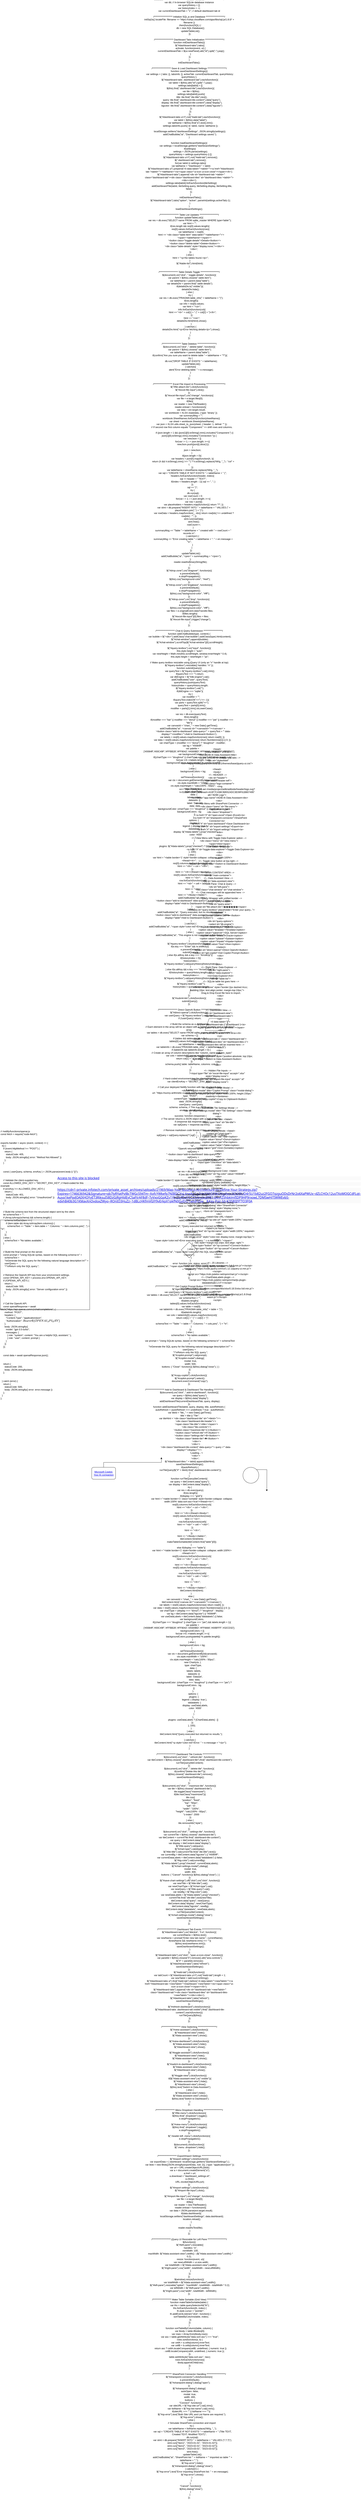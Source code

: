 <mxfile version="27.1.4">
  <diagram name="Page-1" id="GokQLcG7WO0pYvgW-zJp">
    <mxGraphModel dx="4169" dy="9077" grid="1" gridSize="10" guides="1" tooltips="1" connect="1" arrows="1" fold="1" page="1" pageScale="1" pageWidth="850" pageHeight="1100" math="0" shadow="0">
      <root>
        <mxCell id="0" />
        <mxCell id="1" parent="0" />
        <mxCell id="mDrpf2TN0rHwM7id590o-1" style="edgeStyle=orthogonalEdgeStyle;rounded=0;orthogonalLoop=1;jettySize=auto;html=1;exitX=0.5;exitY=0;exitDx=0;exitDy=0;" parent="1" source="bzycmvIp5_qkG32QMUx3-1" edge="1">
          <mxGeometry relative="1" as="geometry">
            <mxPoint x="-220" y="180" as="targetPoint" />
          </mxGeometry>
        </mxCell>
        <mxCell id="bzycmvIp5_qkG32QMUx3-1" value="&lt;a href=&quot;https://copilot.microsoft.com/chats/RHDPdBvyvpDGnnrWRSW6V&quot;&gt;Microsoft Copilot: Your AI companion&lt;/a&gt;" style="rounded=1;whiteSpace=wrap;html=1;" parent="1" vertex="1">
          <mxGeometry x="-570" y="230" width="120" height="60" as="geometry" />
        </mxCell>
        <mxCell id="bzycmvIp5_qkG32QMUx3-6" style="edgeStyle=orthogonalEdgeStyle;rounded=0;orthogonalLoop=1;jettySize=auto;html=1;exitX=1;exitY=0;exitDx=0;exitDy=0;" parent="1" source="bzycmvIp5_qkG32QMUx3-2" edge="1">
          <mxGeometry relative="1" as="geometry">
            <mxPoint x="310" y="350" as="targetPoint" />
          </mxGeometry>
        </mxCell>
        <mxCell id="bzycmvIp5_qkG32QMUx3-2" value="" style="ellipse;whiteSpace=wrap;html=1;aspect=fixed;" parent="1" vertex="1">
          <mxGeometry x="190" y="230" width="80" height="80" as="geometry" />
        </mxCell>
        <mxCell id="bzycmvIp5_qkG32QMUx3-4" value="&lt;p style=&quot;overflow-wrap: break-word; margin: 6px 0px 10px; max-width: none; color: rgb(66, 66, 66); font-family: &amp;quot;Segoe Sans&amp;quot;, &amp;quot;Segoe UI&amp;quot;, &amp;quot;Segoe UI Web (West European)&amp;quot;, -apple-system, BlinkMacSystemFont, Roboto, &amp;quot;Helvetica Neue&amp;quot;, sans-serif; font-size: 16px; text-align: start; background-color: rgb(250, 250, 250);&quot;&gt;&lt;a href=&quot;https://cdn1-private.infotech.com/private_asset_archives/uploads/21969/Map-Your-Business-Architecture-to-Define-Your-Strategy.zip?Expires=1746636942&amp;amp;Signature=qb7lyRYatPvJBcTWGcS94Tm~XofcYWkefp7NIBDCYnLiJneAgGg2HeXWX5P8tQNg4sex3ENXRUD4rSU1b82uz2FGQ7qzguQDsDrNr2o6XaPWUx~dZLCHOc12usTXoMQGCdFLqt-Auya1kePpdOAIXHOYyET3RiksuI58DzGjRgHldEvC5aFtrAF8df~TyVxoGGpKZv1Ybi2bjfDafrSC33xtrxjkq8RE1dAnFZ5hbkJmfIDP9HP9rxowL7DMSwHiTIWWEvbS-edxhB40b3G1KMavXnQvdoxZWyo~ROnIO3HuZz~1dBLcHKfmVGlY9vErkpX1pkfN0GyEH71wldFdSw__&amp;amp;Key-Pair-Id=K3580I9TTO3F0A&quot;&gt;Access to this site is blocked&lt;/a&gt;&lt;/p&gt;&lt;p style=&quot;overflow-wrap: break-word; margin: 6px 0px 10px; max-width: none; color: rgb(66, 66, 66); font-family: &amp;quot;Segoe Sans&amp;quot;, &amp;quot;Segoe UI&amp;quot;, &amp;quot;Segoe UI Web (West European)&amp;quot;, -apple-system, BlinkMacSystemFont, Roboto, &amp;quot;Helvetica Neue&amp;quot;, sans-serif; font-size: 16px; text-align: start; background-color: rgb(250, 250, 250);&quot;&gt;&lt;br&gt;&lt;/p&gt;&lt;p style=&quot;overflow-wrap: break-word; margin: 6px 0px 10px; max-width: none; color: rgb(66, 66, 66); font-family: &amp;quot;Segoe Sans&amp;quot;, &amp;quot;Segoe UI&amp;quot;, &amp;quot;Segoe UI Web (West European)&amp;quot;, -apple-system, BlinkMacSystemFont, Roboto, &amp;quot;Helvetica Neue&amp;quot;, sans-serif; font-size: 16px; text-align: start; background-color: rgb(250, 250, 250);&quot;&gt;&lt;a href=&quot;https://cdn1-private.infotech.com/private_asset_archives/uploads/21969/Map-Your-Business-Architecture-to-Define-Your-Strategy.zip?Expires=1746636942&amp;amp;Signature=qb7lyRYatPvJBcTWGcS94Tm~XofcYWkefp7NIBDCYnLiJneAgGg2HeXWX5P8tQNg4sex3ENXRUD4rSU1b82uz2FGQ7qzguQDsDrNr2o6XaPWUx~dZLCHOc12usTXoMQGCdFLqt-Auya1kePpdOAIXHOYyET3RiksuI58DzGjRgHldEvC5aFtrAF8df~TyVxoGGpKZv1Ybi2bjfDafrSC33xtrxjkq8RE1dAnFZ5hbkJmfIDP9HP9rxowL7DMSwHiTIWWEvbS-edxhB40b3G1KMavXnQvdoxZWyo~ROnIO3HuZz~1dBLcHKfmVGlY9vErkpX1pkfN0GyEH71wldFdSw__&amp;amp;Key-Pair-Id=K3580I9TTO3F0A&quot;&gt;https://cdn1-private.infotech.com/private_asset_archives/uploads/21969/Map-Your-Business-Architecture-to-Define-Your-Strategy.zip?Expires=1746636942&amp;amp;Signature=qb7lyRYatPvJBcTWGcS94Tm~XofcYWkefp7NIBDCYnLiJneAgGg2HeXWX5P8tQNg4sex3ENXRUD4rSU1b82uz2FGQ7qzguQDsDrNr2o6XaPWUx~dZLCHOc12usTXoMQGCdFLqt-Auya1kePpdOAIXHOYyET3RiksuI58DzGjRgHldEvC5aFtrAF8df~TyVxoGGpKZv1Ybi2bjfDafrSC33xtrxjkq8RE1dAnFZ5hbkJmfIDP9HP9rxowL7DMSwHiTIWWEvbS-edxhB40b3G1KMavXnQvdoxZWyo~ROnIO3HuZz~1dBLcHKfmVGlY9vErkpX1pkfN0GyEH71wldFdSw__&amp;amp;Key-Pair-Id=K3580I9TTO3F0A&lt;/a&gt;&lt;/p&gt;" style="ellipse;whiteSpace=wrap;html=1;" parent="1" vertex="1">
          <mxGeometry x="-250" y="-1200" width="540" height="80" as="geometry" />
        </mxCell>
        <UserObject label="// /netlify/functions/openai.js&#xa;const fetch = require(&quot;node-fetch&quot;);&#xa;&#xa;&#xa;exports.handler = async (event, context) =&gt; {&#xa;  try {&#xa;    if (event.httpMethod !== &quot;POST&quot;) {&#xa;      return {&#xa;        statusCode: 405,&#xa;        body: JSON.stringify({ error: &quot;Method Not Allowed&quot; })&#xa;      };&#xa;    }&#xa;&#xa;&#xa;    const { userQuery, schema, envKey } = JSON.parse(event.body || &quot;{}&quot;);&#xa;&#xa;&#xa;    // Validate the client-supplied key.&#xa;    const ALLOWED_ENV_KEY = &quot;SECRET_ENV_KEY&quot;; // Hard-coded for this example&#xa;    if (envKey !== ALLOWED_ENV_KEY) {&#xa;      return {&#xa;        statusCode: 401,&#xa;        body: JSON.stringify({ error: &quot;Unauthorized&quot; })&#xa;      };&#xa;    }&#xa;&#xa;&#xa;    // Build the schema text from the structured object sent by the client.&#xa;    let schemaText = &quot;&quot;;&#xa;    if (Array.isArray(schema) &amp;&amp; schema.length) {&#xa;      schema.forEach(item =&gt; {&#xa;        if (item.table &amp;&amp; Array.isArray(item.columns)) {&#xa;          schemaText += &quot;Table &quot; + item.table + &quot;: Columns: &quot; + item.columns.join(&quot;, &quot;) + &quot;\n&quot;;&#xa;        }&#xa;      });&#xa;    } else {&#xa;      schemaText = &quot;No tables available.&quot;;&#xa;    }&#xa;&#xa;&#xa;    // Build the final prompt on the server.&#xa;    const prompt = &quot;Using SQLite syntax, based on the following schema:\n&quot; +&#xa;      schemaText +&#xa;      &quot;\nGenerate the SQL query for the following natural language description:\n\&quot;&quot; +&#xa;      userQuery +&#xa;      &quot;\&quot;\nReturn only the SQL query.&quot;;&#xa;&#xa;&#xa;    // Retrieve the OpenAI API key from your environment settings.&#xa;    const OPENAI_API_KEY = process.env.OPENAI_API_KEY;&#xa;    if (!OPENAI_API_KEY) {&#xa;      return {&#xa;        statusCode: 500,&#xa;        body: JSON.stringify({ error: &quot;Server configuration error&quot; })&#xa;      };&#xa;    }&#xa;&#xa;&#xa;    // Call the OpenAI API.&#xa;    const openaiResponse = await fetch(&quot;https://api.openai.com/v1/chat/completions&quot;, {&#xa;      method: &quot;POST&quot;,&#xa;      headers: {&#xa;        &quot;Content-Type&quot;: &quot;application/json&quot;,&#xa;        &quot;Authorization&quot;: `Bearer ${OPENAI_API_KEY}`&#xa;      },&#xa;      body: JSON.stringify({&#xa;        model: &quot;gpt-3.5-turbo&quot;,&#xa;        messages: [&#xa;          { role: &quot;system&quot;, content: &quot;You are a helpful SQL assistant.&quot; },&#xa;          { role: &quot;user&quot;, content: prompt }&#xa;        ]&#xa;      })&#xa;    });&#xa;&#xa;&#xa;    const data = await openaiResponse.json();&#xa;&#xa;&#xa;    return {&#xa;      statusCode: 200,&#xa;      body: JSON.stringify(data)&#xa;    };&#xa;&#xa;&#xa;  } catch (error) {&#xa;    return {&#xa;      statusCode: 500,&#xa;      body: JSON.stringify({ error: error.message })&#xa;    };&#xa;  }&#xa;};" link="// /netlify/functions/openai.js&#xa;const fetch = require(&quot;node-fetch&quot;);&#xa;&#xa;&#xa;exports.handler = async (event, context) =&gt; {&#xa;  try {&#xa;    if (event.httpMethod !== &quot;POST&quot;) {&#xa;      return {&#xa;        statusCode: 405,&#xa;        body: JSON.stringify({ error: &quot;Method Not Allowed&quot; })&#xa;      };&#xa;    }&#xa;&#xa;&#xa;    const { userQuery, schema, envKey } = JSON.parse(event.body || &quot;{}&quot;);&#xa;&#xa;&#xa;    // Validate the client-supplied key.&#xa;    const ALLOWED_ENV_KEY = &quot;SECRET_ENV_KEY&quot;; // Hard-coded for this example&#xa;    if (envKey !== ALLOWED_ENV_KEY) {&#xa;      return {&#xa;        statusCode: 401,&#xa;        body: JSON.stringify({ error: &quot;Unauthorized&quot; })&#xa;      };&#xa;    }&#xa;&#xa;&#xa;    // Build the schema text from the structured object sent by the client.&#xa;    let schemaText = &quot;&quot;;&#xa;    if (Array.isArray(schema) &amp;&amp; schema.length) {&#xa;      schema.forEach(item =&gt; {&#xa;        if (item.table &amp;&amp; Array.isArray(item.columns)) {&#xa;          schemaText += &quot;Table &quot; + item.table + &quot;: Columns: &quot; + item.columns.join(&quot;, &quot;) + &quot;\n&quot;;&#xa;        }&#xa;      });&#xa;    } else {&#xa;      schemaText = &quot;No tables available.&quot;;&#xa;    }&#xa;&#xa;&#xa;    // Build the final prompt on the server.&#xa;    const prompt = &quot;Using SQLite syntax, based on the following schema:\n&quot; +&#xa;      schemaText +&#xa;      &quot;\nGenerate the SQL query for the following natural language description:\n\&quot;&quot; +&#xa;      userQuery +&#xa;      &quot;\&quot;\nReturn only the SQL query.&quot;;&#xa;&#xa;&#xa;    // Retrieve the OpenAI API key from your environment settings.&#xa;    const OPENAI_API_KEY = process.env.OPENAI_API_KEY;&#xa;    if (!OPENAI_API_KEY) {&#xa;      return {&#xa;        statusCode: 500,&#xa;        body: JSON.stringify({ error: &quot;Server configuration error&quot; })&#xa;      };&#xa;    }&#xa;&#xa;&#xa;    // Call the OpenAI API.&#xa;    const openaiResponse = await fetch(&quot;https://api.openai.com/v1/chat/completions&quot;, {&#xa;      method: &quot;POST&quot;,&#xa;      headers: {&#xa;        &quot;Content-Type&quot;: &quot;application/json&quot;,&#xa;        &quot;Authorization&quot;: `Bearer ${OPENAI_API_KEY}`&#xa;      },&#xa;      body: JSON.stringify({&#xa;        model: &quot;gpt-3.5-turbo&quot;,&#xa;        messages: [&#xa;          { role: &quot;system&quot;, content: &quot;You are a helpful SQL assistant.&quot; },&#xa;          { role: &quot;user&quot;, content: prompt }&#xa;        ]&#xa;      })&#xa;    });&#xa;&#xa;&#xa;    const data = await openaiResponse.json();&#xa;&#xa;&#xa;    return {&#xa;      statusCode: 200,&#xa;      body: JSON.stringify(data)&#xa;    };&#xa;&#xa;&#xa;  } catch (error) {&#xa;    return {&#xa;      statusCode: 500,&#xa;      body: JSON.stringify({ error: error.message })&#xa;    };&#xa;  }&#xa;};" id="mDrpf2TN0rHwM7id590o-3">
          <mxCell style="whiteSpace=wrap;html=1;aspect=fixed;align=left;" parent="1" vertex="1">
            <mxGeometry x="-1030" y="-1010" width="450" height="450" as="geometry" />
          </mxCell>
        </UserObject>
        <mxCell id="prdKm51BEi7v1M33W9Gl-1" value="&lt;div&gt;&lt;div&gt;&amp;lt;head&amp;gt;&lt;/div&gt;&lt;div&gt;&amp;nbsp; &amp;lt;meta charset=&quot;UTF-8&quot;&amp;gt;&lt;/div&gt;&lt;div&gt;&amp;nbsp; &amp;lt;title&amp;gt;ADIB AI Data Assistant&amp;lt;/title&amp;gt;&lt;/div&gt;&lt;div&gt;&amp;nbsp; &amp;lt;!-- jQuery UI CSS for dialogs and tabs --&amp;gt;&lt;/div&gt;&lt;div&gt;&amp;nbsp; &amp;lt;link rel=&quot;stylesheet&quot; href=&quot;https://code.jquery.com/ui/1.12.1/themes/base/jquery-ui.css&quot;&amp;gt;&lt;/div&gt;&lt;div&gt;&amp;nbsp;&lt;/div&gt;&lt;div&gt;&amp;lt;/head&amp;gt;&lt;/div&gt;&lt;div&gt;&amp;lt;body&amp;gt;&lt;/div&gt;&lt;div&gt;&amp;nbsp; &amp;lt;!-- HEADER --&amp;gt;&lt;/div&gt;&lt;div&gt;&amp;nbsp; &amp;lt;div id=&quot;header&quot;&amp;gt;&lt;/div&gt;&lt;div&gt;&amp;nbsp; &amp;nbsp; &amp;lt;div class=&quot;header-left&quot;&amp;gt;&lt;/div&gt;&lt;div&gt;&amp;nbsp; &amp;nbsp; &amp;nbsp; &amp;lt;div class=&quot;logo-container&quot;&amp;gt;&lt;/div&gt;&lt;div&gt;&amp;nbsp; &amp;nbsp; &amp;nbsp; &amp;nbsp; &amp;lt;img src=&quot;https://www.adib.ae/-/media/project/adib/adibsite/header/logo.svg?h=53&amp;amp;iar=0&amp;amp;w=269&amp;amp;hash=410F7C438CB85524DC3E09F61B807495&quot; alt=&quot;ADIB Logo&quot;&amp;gt;&lt;/div&gt;&lt;div&gt;&amp;nbsp; &amp;nbsp; &amp;nbsp; &amp;nbsp; &amp;lt;div class=&quot;app-name&quot;&amp;gt;ADIB AI Data Assistant&amp;lt;/div&amp;gt;&lt;/div&gt;&lt;div&gt;&amp;nbsp; &amp;nbsp; &amp;nbsp; &amp;lt;/div&amp;gt;&lt;/div&gt;&lt;div&gt;&amp;nbsp; &amp;nbsp; &amp;nbsp; &amp;lt;!-- File Menu with SharePoint Connector --&amp;gt;&lt;/div&gt;&lt;div&gt;&amp;nbsp; &amp;nbsp; &amp;nbsp; &amp;lt;div class=&quot;menu&quot; id=&quot;file-menu&quot;&amp;gt;&lt;/div&gt;&lt;div&gt;&amp;nbsp; &amp;nbsp; &amp;nbsp; &amp;nbsp; &amp;lt;span&amp;gt;File&amp;lt;/span&amp;gt;&lt;/div&gt;&lt;div&gt;&amp;nbsp; &amp;nbsp; &amp;nbsp; &amp;nbsp; &amp;lt;div class=&quot;dropdown&quot;&amp;gt;&lt;/div&gt;&lt;div&gt;&amp;nbsp; &amp;nbsp; &amp;nbsp; &amp;nbsp; &amp;nbsp; &amp;lt;a href=&quot;#&quot; id=&quot;open-excel&quot;&amp;gt;Open (Excel)&amp;lt;/a&amp;gt;&lt;/div&gt;&lt;div&gt;&amp;nbsp; &amp;nbsp; &amp;nbsp; &amp;nbsp; &amp;nbsp; &amp;lt;a href=&quot;#&quot; id=&quot;sharepoint-connector&quot;&amp;gt;SharePoint Connector&amp;lt;/a&amp;gt;&lt;/div&gt;&lt;div&gt;&amp;nbsp; &amp;nbsp; &amp;nbsp; &amp;nbsp; &amp;nbsp; &amp;lt;a href=&quot;#&quot; id=&quot;save-dashboard&quot;&amp;gt;Save Dashboard&amp;lt;/a&amp;gt;&lt;/div&gt;&lt;div&gt;&amp;nbsp; &amp;nbsp; &amp;nbsp; &amp;nbsp; &amp;nbsp; &amp;lt;a href=&quot;#&quot; id=&quot;export-settings&quot;&amp;gt;Export&amp;lt;/a&amp;gt;&lt;/div&gt;&lt;div&gt;&amp;nbsp; &amp;nbsp; &amp;nbsp; &amp;nbsp; &amp;nbsp; &amp;lt;a href=&quot;#&quot; id=&quot;import-settings&quot;&amp;gt;Import&amp;lt;/a&amp;gt;&lt;/div&gt;&lt;div&gt;&amp;nbsp; &amp;nbsp; &amp;nbsp; &amp;nbsp; &amp;lt;/div&amp;gt;&lt;/div&gt;&lt;div&gt;&amp;nbsp; &amp;nbsp; &amp;nbsp; &amp;lt;/div&amp;gt;&lt;/div&gt;&lt;div&gt;&amp;nbsp; &amp;nbsp; &amp;nbsp; &amp;lt;!-- View Menu with Toggle Data Explorer option --&amp;gt;&lt;/div&gt;&lt;div&gt;&amp;nbsp; &amp;nbsp; &amp;nbsp; &amp;lt;div class=&quot;menu&quot; id=&quot;view-menu&quot;&amp;gt;&lt;/div&gt;&lt;div&gt;&amp;nbsp; &amp;nbsp; &amp;nbsp; &amp;nbsp; &amp;lt;span&amp;gt;View&amp;lt;/span&amp;gt;&lt;/div&gt;&lt;div&gt;&amp;nbsp; &amp;nbsp; &amp;nbsp; &amp;nbsp; &amp;lt;div class=&quot;dropdown&quot;&amp;gt;&lt;/div&gt;&lt;div&gt;&amp;nbsp; &amp;nbsp; &amp;nbsp; &amp;nbsp; &amp;nbsp; &amp;lt;a href=&quot;#&quot; id=&quot;toggle-data-explorer&quot;&amp;gt;Toggle Data Explorer&amp;lt;/a&amp;gt;&lt;/div&gt;&lt;div&gt;&amp;nbsp; &amp;nbsp; &amp;nbsp; &amp;nbsp; &amp;lt;/div&amp;gt;&lt;/div&gt;&lt;div&gt;&amp;nbsp; &amp;nbsp; &amp;nbsp; &amp;lt;/div&amp;gt;&lt;/div&gt;&lt;div&gt;&amp;nbsp; &amp;nbsp; &amp;lt;/div&amp;gt;&lt;/div&gt;&lt;div&gt;&amp;nbsp; &amp;nbsp; &amp;lt;!-- Toggle view button at top-right --&amp;gt;&lt;/div&gt;&lt;div&gt;&amp;nbsp; &amp;nbsp; &amp;lt;button id=&quot;toggle-view&quot;&amp;gt;Switch to Dashboard&amp;lt;/button&amp;gt;&lt;/div&gt;&lt;div&gt;&amp;nbsp; &amp;lt;/div&amp;gt;&lt;/div&gt;&lt;div&gt;&lt;br&gt;&lt;/div&gt;&lt;div&gt;&amp;nbsp; &amp;lt;!-- MAIN CONTENT AREA --&amp;gt;&lt;/div&gt;&lt;div&gt;&amp;nbsp; &amp;lt;div id=&quot;main-container&quot;&amp;gt;&lt;/div&gt;&lt;div&gt;&amp;nbsp; &amp;nbsp; &amp;lt;!-- Data Assistant View --&amp;gt;&lt;/div&gt;&lt;div&gt;&amp;nbsp; &amp;nbsp; &amp;lt;div id=&quot;data-assistant-view&quot;&amp;gt;&lt;/div&gt;&lt;div&gt;&amp;nbsp; &amp;nbsp; &amp;nbsp; &amp;lt;!-- Left Pane: Chat &amp;amp; Query --&amp;gt;&lt;/div&gt;&lt;div&gt;&amp;nbsp; &amp;nbsp; &amp;nbsp; &amp;lt;div id=&quot;left-pane&quot;&amp;gt;&lt;/div&gt;&lt;div&gt;&amp;nbsp; &amp;nbsp; &amp;nbsp; &amp;nbsp; &amp;lt;div class=&quot;chat-window&quot; id=&quot;chat-window&quot;&amp;gt;&lt;/div&gt;&lt;div&gt;&amp;nbsp; &amp;nbsp; &amp;nbsp; &amp;nbsp; &amp;nbsp; &amp;lt;!-- Chat messages will be appended here --&amp;gt;&lt;/div&gt;&lt;div&gt;&amp;nbsp; &amp;nbsp; &amp;nbsp; &amp;nbsp; &amp;lt;/div&amp;gt;&lt;/div&gt;&lt;div&gt;&amp;nbsp; &amp;nbsp; &amp;nbsp; &amp;nbsp; &amp;lt;!-- Query Wrapper with unified border --&amp;gt;&lt;/div&gt;&lt;div&gt;&amp;nbsp; &amp;nbsp; &amp;nbsp; &amp;nbsp; &amp;lt;div id=&quot;query-wrapper&quot;&amp;gt;&lt;/div&gt;&lt;div&gt;&amp;nbsp; &amp;nbsp; &amp;nbsp; &amp;nbsp; &amp;nbsp; &amp;lt;div id=&quot;query-area&quot;&amp;gt;&lt;/div&gt;&lt;div&gt;&amp;nbsp; &amp;nbsp; &amp;nbsp; &amp;nbsp; &amp;nbsp; &amp;nbsp; &amp;lt;span id=&quot;file-attach-btn&quot;&amp;gt;������&amp;lt;/span&amp;gt;&lt;/div&gt;&lt;div&gt;&amp;nbsp; &amp;nbsp; &amp;nbsp; &amp;nbsp; &amp;nbsp; &amp;nbsp; &amp;lt;textarea id=&quot;query-textbox&quot; placeholder=&quot;Enter your query...&quot;&amp;gt;&amp;lt;/textarea&amp;gt;&lt;/div&gt;&lt;div&gt;&amp;nbsp; &amp;nbsp; &amp;nbsp; &amp;nbsp; &amp;nbsp; &amp;nbsp; &amp;lt;button id=&quot;submit-btn&quot;&amp;gt;➤&amp;lt;/button&amp;gt;&lt;/div&gt;&lt;div&gt;&amp;nbsp; &amp;nbsp; &amp;nbsp; &amp;nbsp; &amp;nbsp; &amp;lt;/div&amp;gt;&lt;/div&gt;&lt;div&gt;&amp;nbsp; &amp;nbsp; &amp;nbsp; &amp;nbsp; &amp;nbsp; &amp;lt;div id=&quot;query-options&quot;&amp;gt;&lt;/div&gt;&lt;div&gt;&amp;nbsp; &amp;nbsp; &amp;nbsp; &amp;nbsp; &amp;nbsp; &amp;nbsp; &amp;lt;select id=&quot;db-engine&quot;&amp;gt;&lt;/div&gt;&lt;div&gt;&amp;nbsp; &amp;nbsp; &amp;nbsp; &amp;nbsp; &amp;nbsp; &amp;nbsp; &amp;nbsp; &amp;lt;option value=&quot;sqlite&quot;&amp;gt;SQLite&amp;lt;/option&amp;gt;&lt;/div&gt;&lt;div&gt;&amp;nbsp; &amp;nbsp; &amp;nbsp; &amp;nbsp; &amp;nbsp; &amp;nbsp; &amp;nbsp; &amp;lt;option value=&quot;teradata&quot;&amp;gt;Teradata&amp;lt;/option&amp;gt;&lt;/div&gt;&lt;div&gt;&amp;nbsp; &amp;nbsp; &amp;nbsp; &amp;nbsp; &amp;nbsp; &amp;nbsp; &amp;nbsp; &amp;lt;option value=&quot;sqlserver&quot;&amp;gt;SQL Server&amp;lt;/option&amp;gt;&lt;/div&gt;&lt;div&gt;&amp;nbsp; &amp;nbsp; &amp;nbsp; &amp;nbsp; &amp;nbsp; &amp;nbsp; &amp;nbsp; &amp;lt;option value=&quot;oracle&quot;&amp;gt;Oracle&amp;lt;/option&amp;gt;&lt;/div&gt;&lt;div&gt;&amp;nbsp; &amp;nbsp; &amp;nbsp; &amp;nbsp; &amp;nbsp; &amp;nbsp; &amp;nbsp; &amp;lt;option value=&quot;sybase&quot;&amp;gt;Sybase&amp;lt;/option&amp;gt;&lt;/div&gt;&lt;div&gt;&amp;nbsp; &amp;nbsp; &amp;nbsp; &amp;nbsp; &amp;nbsp; &amp;nbsp; &amp;nbsp; &amp;lt;option value=&quot;impala&quot;&amp;gt;Impala&amp;lt;/option&amp;gt;&lt;/div&gt;&lt;div&gt;&amp;nbsp; &amp;nbsp; &amp;nbsp; &amp;nbsp; &amp;nbsp; &amp;nbsp; &amp;nbsp; &amp;lt;option value=&quot;hive&quot;&amp;gt;Hive&amp;lt;/option&amp;gt;&lt;/div&gt;&lt;div&gt;&amp;nbsp; &amp;nbsp; &amp;nbsp; &amp;nbsp; &amp;nbsp; &amp;nbsp; &amp;lt;/select&amp;gt;&lt;/div&gt;&lt;div&gt;&amp;nbsp; &amp;nbsp; &amp;nbsp; &amp;nbsp; &amp;nbsp; &amp;nbsp; &amp;lt;button id=&quot;direct-openai&quot;&amp;gt;Direct OpenAI&amp;lt;/button&amp;gt;&lt;/div&gt;&lt;div&gt;&amp;nbsp; &amp;nbsp; &amp;nbsp; &amp;nbsp; &amp;nbsp; &amp;nbsp; &amp;lt;button id=&quot;get-copilot&quot;&amp;gt;Get Copilot Prompt&amp;lt;/button&amp;gt;&lt;/div&gt;&lt;div&gt;&amp;nbsp; &amp;nbsp; &amp;nbsp; &amp;nbsp; &amp;nbsp; &amp;lt;/div&amp;gt;&lt;/div&gt;&lt;div&gt;&amp;nbsp; &amp;nbsp; &amp;nbsp; &amp;nbsp; &amp;lt;/div&amp;gt;&lt;/div&gt;&lt;div&gt;&amp;nbsp; &amp;nbsp;&lt;/div&gt;&lt;div&gt;&amp;nbsp; &amp;nbsp; &amp;nbsp; &amp;lt;/div&amp;gt;&lt;/div&gt;&lt;div&gt;&amp;nbsp; &amp;nbsp; &amp;nbsp; &amp;lt;!-- Right Pane: Data Explorer --&amp;gt;&lt;/div&gt;&lt;div&gt;&amp;nbsp; &amp;nbsp; &amp;nbsp; &amp;lt;div id=&quot;right-pane&quot;&amp;gt;&lt;/div&gt;&lt;div&gt;&amp;nbsp; &amp;nbsp; &amp;nbsp; &amp;nbsp; &amp;lt;div id=&quot;data-explorer&quot;&amp;gt;&lt;/div&gt;&lt;div&gt;&amp;nbsp; &amp;nbsp; &amp;nbsp; &amp;nbsp; &amp;nbsp; &amp;lt;h3&amp;gt;Data Explorer&amp;lt;/h3&amp;gt;&lt;/div&gt;&lt;div&gt;&amp;nbsp; &amp;nbsp; &amp;nbsp; &amp;nbsp; &amp;nbsp; &amp;lt;div id=&quot;table-list&quot;&amp;gt;&lt;/div&gt;&lt;div&gt;&amp;nbsp; &amp;nbsp; &amp;nbsp; &amp;nbsp; &amp;nbsp; &amp;nbsp; &amp;lt;!-- SQLite table list goes here --&amp;gt;&lt;/div&gt;&lt;div&gt;&amp;nbsp; &amp;nbsp; &amp;nbsp; &amp;nbsp; &amp;nbsp; &amp;lt;/div&amp;gt;&lt;/div&gt;&lt;div&gt;&amp;nbsp; &amp;nbsp; &amp;nbsp; &amp;nbsp; &amp;nbsp; &amp;lt;div id=&quot;drop-zone&quot; style=&quot;border:2px dashed #ccc; padding:10px; text-align:center; margin-top:10px;&quot;&amp;gt;&lt;/div&gt;&lt;div&gt;&amp;nbsp; &amp;nbsp; &amp;nbsp; &amp;nbsp; &amp;nbsp; &amp;nbsp; Drag &amp;amp; Drop Excel file here to import.&lt;/div&gt;&lt;div&gt;&amp;nbsp; &amp;nbsp; &amp;nbsp; &amp;nbsp; &amp;nbsp; &amp;lt;/div&amp;gt;&lt;/div&gt;&lt;div&gt;&amp;nbsp; &amp;nbsp; &amp;nbsp; &amp;nbsp; &amp;lt;/div&amp;gt;&lt;/div&gt;&lt;div&gt;&amp;nbsp; &amp;nbsp; &amp;nbsp; &amp;lt;/div&amp;gt;&lt;/div&gt;&lt;div&gt;&amp;nbsp; &amp;nbsp; &amp;lt;/div&amp;gt;&lt;/div&gt;&lt;div&gt;&lt;br&gt;&lt;/div&gt;&lt;div&gt;&amp;nbsp; &amp;nbsp; &amp;lt;!-- Dashboard View --&amp;gt;&lt;/div&gt;&lt;div&gt;&amp;nbsp; &amp;nbsp; &amp;lt;div id=&quot;dashboard-view&quot;&amp;gt;&lt;/div&gt;&lt;div&gt;&amp;nbsp; &amp;nbsp; &amp;nbsp; &amp;lt;div id=&quot;dashboard-tabs&quot;&amp;gt;&lt;/div&gt;&lt;div&gt;&amp;nbsp; &amp;nbsp; &amp;nbsp; &amp;nbsp; &amp;lt;ul&amp;gt;&lt;/div&gt;&lt;div&gt;&amp;nbsp; &amp;nbsp; &amp;nbsp; &amp;nbsp; &amp;nbsp; &amp;lt;li data-tabid=&quot;1&quot;&amp;gt;&lt;/div&gt;&lt;div&gt;&amp;nbsp; &amp;nbsp; &amp;nbsp; &amp;nbsp; &amp;nbsp; &amp;nbsp; &amp;lt;a href=&quot;#dashboard-tab-1&quot;&amp;gt;Dashboard 1&amp;lt;/a&amp;gt;&lt;/div&gt;&lt;div&gt;&amp;nbsp; &amp;nbsp; &amp;nbsp; &amp;nbsp; &amp;nbsp; &amp;nbsp; &amp;lt;span class=&quot;ui-icon ui-icon-close&quot;&amp;gt;&amp;lt;/span&amp;gt;&lt;/div&gt;&lt;div&gt;&amp;nbsp; &amp;nbsp; &amp;nbsp; &amp;nbsp; &amp;nbsp; &amp;lt;/li&amp;gt;&lt;/div&gt;&lt;div&gt;&amp;nbsp; &amp;nbsp; &amp;nbsp; &amp;nbsp; &amp;nbsp; &amp;lt;li id=&quot;add-tab&quot;&amp;gt;&amp;lt;a href=&quot;#&quot;&amp;gt;+&amp;lt;/a&amp;gt;&amp;lt;/li&amp;gt;&lt;/div&gt;&lt;div&gt;&amp;nbsp; &amp;nbsp; &amp;nbsp; &amp;nbsp; &amp;lt;/ul&amp;gt;&lt;/div&gt;&lt;div&gt;&amp;nbsp; &amp;nbsp; &amp;nbsp; &amp;nbsp; &amp;lt;div id=&quot;dashboard-tab-1&quot; class=&quot;dashboard-tab&quot;&amp;gt;&lt;/div&gt;&lt;div&gt;&amp;nbsp; &amp;nbsp; &amp;nbsp; &amp;nbsp; &amp;nbsp; &amp;lt;div class=&quot;dashboard-tiles&quot; id=&quot;dashboard-tiles-1&quot;&amp;gt;&lt;/div&gt;&lt;div&gt;&amp;nbsp; &amp;nbsp; &amp;nbsp; &amp;nbsp; &amp;nbsp; &amp;nbsp; &amp;lt;!-- Dashboard tiles will be inserted here --&amp;gt;&lt;/div&gt;&lt;div&gt;&amp;nbsp; &amp;nbsp; &amp;nbsp; &amp;nbsp; &amp;nbsp; &amp;lt;/div&amp;gt;&lt;/div&gt;&lt;div&gt;&amp;nbsp; &amp;nbsp; &amp;nbsp; &amp;nbsp; &amp;lt;/div&amp;gt;&lt;/div&gt;&lt;div&gt;&amp;nbsp; &amp;nbsp; &amp;nbsp; &amp;lt;/div&amp;gt;&lt;/div&gt;&lt;div&gt;&amp;nbsp; &amp;nbsp; &amp;nbsp; &amp;lt;button id=&quot;toggle-assistant&quot; style=&quot;position:absolute; top:10px; right:10px;&quot;&amp;gt;Switch to Data Assistant&amp;lt;/button&amp;gt;&lt;/div&gt;&lt;div&gt;&amp;nbsp; &amp;nbsp; &amp;lt;/div&amp;gt;&lt;/div&gt;&lt;div&gt;&amp;nbsp; &amp;lt;/div&amp;gt;&lt;/div&gt;&lt;div&gt;&amp;nbsp;&amp;nbsp;&lt;/div&gt;&lt;div&gt;&amp;nbsp; &amp;lt;!-- Hidden File Inputs --&amp;gt;&lt;/div&gt;&lt;div&gt;&amp;nbsp; &amp;lt;input type=&quot;file&quot; id=&quot;excel-file-input&quot; accept=&quot;.xlsx&quot; style=&quot;display:none&quot;&amp;gt;&lt;/div&gt;&lt;div&gt;&amp;nbsp; &amp;lt;input type=&quot;file&quot; id=&quot;import-file-input&quot; accept=&quot;.id&quot; style=&quot;display:none&quot;&amp;gt;&lt;/div&gt;&lt;div&gt;&amp;nbsp;&amp;nbsp;&lt;/div&gt;&lt;div&gt;&amp;nbsp; &amp;lt;!-- Copilot Prompt Modal --&amp;gt;&lt;/div&gt;&lt;div&gt;&amp;nbsp; &amp;lt;div id=&quot;copilot-modal&quot; title=&quot;Copilot Prompt&quot; class=&quot;modal-dialog&quot;&amp;gt;&lt;/div&gt;&lt;div&gt;&amp;nbsp; &amp;nbsp; &amp;lt;textarea id=&quot;copilot-prompt&quot; style=&quot;width:100%; height:150px;&quot; readonly&amp;gt;&amp;lt;/textarea&amp;gt;&lt;/div&gt;&lt;div&gt;&amp;nbsp; &amp;nbsp; &amp;lt;button id=&quot;copy-copilot&quot;&amp;gt;Copy to Clipboard&amp;lt;/button&amp;gt;&lt;/div&gt;&lt;div&gt;&amp;nbsp; &amp;lt;/div&amp;gt;&lt;/div&gt;&lt;div&gt;&amp;nbsp;&amp;nbsp;&lt;/div&gt;&lt;div&gt;&amp;nbsp; &amp;lt;!-- Dashboard Tile Settings Modal --&amp;gt;&lt;/div&gt;&lt;div&gt;&amp;nbsp; &amp;lt;div id=&quot;chart-settings-modal&quot; title=&quot;Tile Settings&quot; class=&quot;modal-dialog&quot;&amp;gt;&lt;/div&gt;&lt;div&gt;&amp;nbsp; &amp;nbsp; &amp;lt;div&amp;gt;&lt;/div&gt;&lt;div&gt;&amp;nbsp; &amp;nbsp; &amp;nbsp; &amp;lt;label&amp;gt;Tile Title: &amp;lt;/label&amp;gt;&lt;/div&gt;&lt;div&gt;&amp;nbsp; &amp;nbsp; &amp;nbsp; &amp;lt;input type=&quot;text&quot; id=&quot;tile-title&quot;&amp;gt;&lt;/div&gt;&lt;div&gt;&amp;nbsp; &amp;nbsp; &amp;lt;/div&amp;gt;&lt;/div&gt;&lt;div&gt;&amp;nbsp; &amp;nbsp; &amp;lt;div&amp;gt;&lt;/div&gt;&lt;div&gt;&amp;nbsp; &amp;nbsp; &amp;nbsp; &amp;lt;label&amp;gt;Display Mode: &amp;lt;/label&amp;gt;&lt;/div&gt;&lt;div&gt;&amp;nbsp; &amp;nbsp; &amp;nbsp; &amp;lt;select id=&quot;chart-type&quot;&amp;gt;&lt;/div&gt;&lt;div&gt;&amp;nbsp; &amp;nbsp; &amp;nbsp; &amp;nbsp; &amp;lt;option value=&quot;bar&quot;&amp;gt;Bar&amp;lt;/option&amp;gt;&lt;/div&gt;&lt;div&gt;&amp;nbsp; &amp;nbsp; &amp;nbsp; &amp;nbsp; &amp;lt;option value=&quot;donut&quot;&amp;gt;Donut&amp;lt;/option&amp;gt;&lt;/div&gt;&lt;div&gt;&amp;nbsp; &amp;nbsp; &amp;nbsp; &amp;nbsp; &amp;lt;option value=&quot;pie&quot;&amp;gt;Pie&amp;lt;/option&amp;gt;&lt;/div&gt;&lt;div&gt;&amp;nbsp; &amp;nbsp; &amp;nbsp; &amp;nbsp; &amp;lt;option value=&quot;table&quot;&amp;gt;Table&amp;lt;/option&amp;gt;&lt;/div&gt;&lt;div&gt;&amp;nbsp; &amp;nbsp; &amp;nbsp; &amp;nbsp; &amp;lt;option value=&quot;grid&quot;&amp;gt;Grid (Sortable)&amp;lt;/option&amp;gt;&lt;/div&gt;&lt;div&gt;&amp;nbsp; &amp;nbsp; &amp;nbsp; &amp;lt;/select&amp;gt;&lt;/div&gt;&lt;div&gt;&amp;nbsp; &amp;nbsp; &amp;lt;/div&amp;gt;&lt;/div&gt;&lt;div&gt;&amp;nbsp; &amp;nbsp; &amp;lt;div&amp;gt;&lt;/div&gt;&lt;div&gt;&amp;nbsp; &amp;nbsp; &amp;nbsp; &amp;lt;label&amp;gt;Data Labels: &amp;lt;/label&amp;gt;&lt;/div&gt;&lt;div&gt;&amp;nbsp; &amp;nbsp; &amp;nbsp; &amp;lt;input type=&quot;checkbox&quot; id=&quot;data-labels&quot;&amp;gt;&lt;/div&gt;&lt;div&gt;&amp;nbsp; &amp;nbsp; &amp;lt;/div&amp;gt;&lt;/div&gt;&lt;div&gt;&amp;nbsp; &amp;nbsp; &amp;lt;div&amp;gt;&lt;/div&gt;&lt;div&gt;&amp;nbsp; &amp;nbsp; &amp;nbsp; &amp;lt;label&amp;gt;Background Color: &amp;lt;/label&amp;gt;&lt;/div&gt;&lt;div&gt;&amp;nbsp; &amp;nbsp; &amp;nbsp; &amp;lt;input type=&quot;color&quot; id=&quot;bg-color&quot; value=&quot;#0084ff&quot;&amp;gt;&lt;/div&gt;&lt;div&gt;&amp;nbsp; &amp;nbsp; &amp;lt;/div&amp;gt;&lt;/div&gt;&lt;div&gt;&amp;nbsp; &amp;nbsp; &amp;lt;div&amp;gt;&lt;/div&gt;&lt;div&gt;&amp;nbsp; &amp;nbsp; &amp;nbsp; &amp;lt;p&amp;gt;Stored Query (editable):&amp;lt;/p&amp;gt;&lt;/div&gt;&lt;div&gt;&amp;nbsp; &amp;nbsp; &amp;nbsp; &amp;lt;textarea id=&quot;tile-query&quot; style=&quot;width:100%; height:80px;&quot;&amp;gt;&amp;lt;/textarea&amp;gt;&lt;/div&gt;&lt;div&gt;&amp;nbsp; &amp;nbsp; &amp;lt;/div&amp;gt;&lt;/div&gt;&lt;div&gt;&amp;nbsp; &amp;nbsp; &amp;lt;button id=&quot;save-chart-settings&quot;&amp;gt;Save&amp;lt;/button&amp;gt;&lt;/div&gt;&lt;div&gt;&amp;nbsp; &amp;lt;/div&amp;gt;&lt;/div&gt;&lt;div&gt;&amp;nbsp;&amp;nbsp;&lt;/div&gt;&lt;div&gt;&amp;nbsp; &amp;lt;!-- SharePoint Connector Dialog --&amp;gt;&lt;/div&gt;&lt;div&gt;&amp;nbsp; &amp;lt;div id=&quot;sharepoint-dialog&quot; title=&quot;SharePoint Connector&quot; class=&quot;modal-dialog&quot; style=&quot;display:none;&quot;&amp;gt;&lt;/div&gt;&lt;div&gt;&amp;nbsp; &amp;nbsp; &amp;lt;form id=&quot;sharepoint-form&quot;&amp;gt;&lt;/div&gt;&lt;div&gt;&amp;nbsp; &amp;nbsp; &amp;nbsp; &amp;lt;div&amp;gt;&lt;/div&gt;&lt;div&gt;&amp;nbsp; &amp;nbsp; &amp;nbsp; &amp;nbsp; &amp;lt;label&amp;gt;Site URL:&amp;lt;/label&amp;gt;&lt;/div&gt;&lt;div&gt;&amp;nbsp; &amp;nbsp; &amp;nbsp; &amp;nbsp; &amp;lt;input type=&quot;text&quot; id=&quot;sp-site-url&quot; style=&quot;width:100%;&quot; required&amp;gt;&lt;/div&gt;&lt;div&gt;&amp;nbsp; &amp;nbsp; &amp;nbsp; &amp;lt;/div&amp;gt;&lt;/div&gt;&lt;div&gt;&amp;nbsp; &amp;nbsp; &amp;nbsp; &amp;lt;div&amp;gt;&lt;/div&gt;&lt;div&gt;&amp;nbsp; &amp;nbsp; &amp;nbsp; &amp;nbsp; &amp;lt;label&amp;gt;List Name:&amp;lt;/label&amp;gt;&lt;/div&gt;&lt;div&gt;&amp;nbsp; &amp;nbsp; &amp;nbsp; &amp;nbsp; &amp;lt;input type=&quot;text&quot; id=&quot;sp-list-name&quot; style=&quot;width:100%;&quot; required&amp;gt;&lt;/div&gt;&lt;div&gt;&amp;nbsp; &amp;nbsp; &amp;nbsp; &amp;lt;/div&amp;gt;&lt;/div&gt;&lt;div&gt;&amp;nbsp; &amp;nbsp; &amp;nbsp; &amp;lt;div id=&quot;sp-error&quot; style=&quot;color:red; display:none; margin-top:5px;&quot;&amp;gt;&amp;lt;/div&amp;gt;&lt;/div&gt;&lt;div&gt;&amp;nbsp; &amp;nbsp; &amp;nbsp; &amp;lt;div style=&quot;margin-top:10px; text-align: right;&quot;&amp;gt;&lt;/div&gt;&lt;div&gt;&amp;nbsp; &amp;nbsp; &amp;nbsp; &amp;nbsp; &amp;lt;button type=&quot;button&quot; id=&quot;sp-connect&quot;&amp;gt;Connect&amp;lt;/button&amp;gt;&lt;/div&gt;&lt;div&gt;&amp;nbsp; &amp;nbsp; &amp;nbsp; &amp;nbsp; &amp;lt;button type=&quot;button&quot; id=&quot;sp-cancel&quot;&amp;gt;Cancel&amp;lt;/button&amp;gt;&lt;/div&gt;&lt;div&gt;&amp;nbsp; &amp;nbsp; &amp;nbsp; &amp;lt;/div&amp;gt;&lt;/div&gt;&lt;div&gt;&amp;nbsp; &amp;nbsp; &amp;lt;/form&amp;gt;&lt;/div&gt;&lt;div&gt;&amp;nbsp; &amp;lt;/div&amp;gt;&lt;/div&gt;&lt;div&gt;&amp;nbsp;&amp;nbsp;&lt;/div&gt;&lt;div&gt;&amp;nbsp; &amp;lt;!-- JS Libraries --&amp;gt;&lt;/div&gt;&lt;div&gt;&amp;nbsp; &amp;lt;script src=&quot;https://code.jquery.com/jquery-3.6.0.min.js&quot;&amp;gt;&amp;lt;/script&amp;gt;&lt;/div&gt;&lt;div&gt;&amp;nbsp; &amp;lt;script src=&quot;https://code.jquery.com/ui/1.12.1/jquery-ui.min.js&quot;&amp;gt;&amp;lt;/script&amp;gt;&lt;/div&gt;&lt;div&gt;&amp;nbsp; &amp;lt;script src=&quot;https://cdn.jsdelivr.net/npm/chart.js&quot;&amp;gt;&amp;lt;/script&amp;gt;&lt;/div&gt;&lt;div&gt;&amp;nbsp; &amp;lt;!-- ChartDataLabels plugin --&amp;gt;&lt;/div&gt;&lt;div&gt;&amp;nbsp; &amp;lt;script src=&quot;https://cdn.jsdelivr.net/npm/chartjs-plugin-datalabels@2.2.0&quot;&amp;gt;&amp;lt;/script&amp;gt;&lt;/div&gt;&lt;div&gt;&amp;nbsp; &amp;lt;script src=&quot;https://cdnjs.cloudflare.com/ajax/libs/xlsx/0.18.5/xlsx.full.min.js&quot;&amp;gt;&amp;lt;/script&amp;gt;&lt;/div&gt;&lt;div&gt;&amp;nbsp; &amp;lt;script src=&quot;https://cdnjs.cloudflare.com/ajax/libs/sql.js/1.8.0/sql-wasm.js&quot;&amp;gt;&amp;lt;/script&amp;gt;&lt;/div&gt;&lt;div&gt;&amp;nbsp;&amp;lt;script&amp;gt;&lt;/div&gt;&lt;/div&gt;" style="shape=parallelogram;perimeter=parallelogramPerimeter;whiteSpace=wrap;html=1;fixedSize=1;" vertex="1" parent="1">
          <mxGeometry y="-2020" width="120" height="60" as="geometry" />
        </mxCell>
        <mxCell id="prdKm51BEi7v1M33W9Gl-2" value="sdasasa&amp;nbsp; &amp;nbsp;&amp;nbsp;&lt;span style=&quot;background-color: transparent;&quot;&gt;&amp;nbsp; /******************** Global Variables ********************/&lt;/span&gt;&lt;div&gt;var db; // In-browser SQLite database instance&lt;/div&gt;&lt;div&gt;var queryHistory = [];&lt;/div&gt;&lt;div&gt;var historyIndex = -1;&lt;/div&gt;&lt;div&gt;var currentDashboardTab = &quot;1&quot;; // default dashboard tab id&lt;/div&gt;&lt;div&gt;&lt;br&gt;&lt;/div&gt;&lt;div&gt;/******************** Initialize SQL.js and Database ********************/&lt;/div&gt;&lt;div&gt;initSqlJs({ locateFile: filename =&amp;gt; &#39;https://cdnjs.cloudflare.com/ajax/libs/sql.js/1.8.0/&#39; + filename })&lt;/div&gt;&lt;div&gt;&amp;nbsp; .then(function(SQL) {&lt;/div&gt;&lt;div&gt;&amp;nbsp; &amp;nbsp; db = new SQL.Database();&lt;/div&gt;&lt;div&gt;&amp;nbsp; &amp;nbsp; updateTableList();&lt;/div&gt;&lt;div&gt;&amp;nbsp; });&lt;/div&gt;&lt;div&gt;&lt;br&gt;&lt;/div&gt;&lt;div&gt;/******************** Dashboard Tabs Initialization ********************/&lt;/div&gt;&lt;div&gt;function initDashboardTabs(){&lt;/div&gt;&lt;div&gt;&amp;nbsp; $(&quot;#dashboard-tabs&quot;).tabs({&lt;/div&gt;&lt;div&gt;&amp;nbsp; &amp;nbsp; activate: function(event, ui) {&lt;/div&gt;&lt;div&gt;&amp;nbsp; &amp;nbsp; &amp;nbsp; currentDashboardTab = $(ui.newPanel).attr(&quot;id&quot;).split(&quot;-&quot;).pop();&lt;/div&gt;&lt;div&gt;&amp;nbsp; &amp;nbsp; }&lt;/div&gt;&lt;div&gt;&amp;nbsp; });&lt;/div&gt;&lt;div&gt;}&lt;/div&gt;&lt;div&gt;initDashboardTabs();&lt;/div&gt;&lt;div&gt;&lt;br&gt;&lt;/div&gt;&lt;div&gt;/******************** Save &amp;amp; Load Dashboard Settings ********************/&lt;/div&gt;&lt;div&gt;function saveDashboardSettings(){&lt;/div&gt;&lt;div&gt;&amp;nbsp; var settings = { tabs: {}, tabsInfo: [], activeTab: currentDashboardTab, queryHistory: queryHistory };&lt;/div&gt;&lt;div&gt;&amp;nbsp; $(&quot;#dashboard-tabs .dashboard-tab&quot;).each(function(){&lt;/div&gt;&lt;div&gt;&amp;nbsp; &amp;nbsp; var tabId = $(this).attr(&quot;id&quot;).split(&quot;-&quot;).pop();&lt;/div&gt;&lt;div&gt;&amp;nbsp; &amp;nbsp; settings.tabs[tabId] = [];&lt;/div&gt;&lt;div&gt;&amp;nbsp; &amp;nbsp; $(this).find(&quot;.dashboard-tile&quot;).each(function(){&lt;/div&gt;&lt;div&gt;&amp;nbsp; &amp;nbsp; &amp;nbsp; var tile = $(this);&lt;/div&gt;&lt;div&gt;&amp;nbsp; &amp;nbsp; &amp;nbsp; settings.tabs[tabId].push({&lt;/div&gt;&lt;div&gt;&amp;nbsp; &amp;nbsp; &amp;nbsp; &amp;nbsp; title: tile.find(&quot;.tile-title&quot;).text(),&lt;/div&gt;&lt;div&gt;&amp;nbsp; &amp;nbsp; &amp;nbsp; &amp;nbsp; query: tile.find(&quot;.dashboard-tile-content&quot;).data(&quot;query&quot;),&lt;/div&gt;&lt;div&gt;&amp;nbsp; &amp;nbsp; &amp;nbsp; &amp;nbsp; display: tile.find(&quot;.dashboard-tile-content&quot;).data(&quot;display&quot;),&lt;/div&gt;&lt;div&gt;&amp;nbsp; &amp;nbsp; &amp;nbsp; &amp;nbsp; bgcolor: tile.find(&quot;.dashboard-tile-content&quot;).data(&quot;bgcolor&quot;)&lt;/div&gt;&lt;div&gt;&amp;nbsp; &amp;nbsp; &amp;nbsp; });&lt;/div&gt;&lt;div&gt;&amp;nbsp; &amp;nbsp; });&lt;/div&gt;&lt;div&gt;&amp;nbsp; });&lt;/div&gt;&lt;div&gt;&amp;nbsp; $(&quot;#dashboard-tabs ul li&quot;).not(&quot;#add-tab&quot;).each(function(){&lt;/div&gt;&lt;div&gt;&amp;nbsp; &amp;nbsp; var tabId = $(this).data(&quot;tabid&quot;);&lt;/div&gt;&lt;div&gt;&amp;nbsp; &amp;nbsp; var tabName = $(this).find(&quot;a&quot;).text().trim();&lt;/div&gt;&lt;div&gt;&amp;nbsp; &amp;nbsp; settings.tabsInfo.push({ id: tabId, name: tabName });&lt;/div&gt;&lt;div&gt;&amp;nbsp; });&lt;/div&gt;&lt;div&gt;&amp;nbsp; localStorage.setItem(&quot;dashboardSettings&quot;, JSON.stringify(settings));&lt;/div&gt;&lt;div&gt;&amp;nbsp; addChatBubble(&quot;ai&quot;, &quot;Dashboard settings saved.&quot;);&lt;/div&gt;&lt;div&gt;}&lt;/div&gt;&lt;div&gt;&lt;br&gt;&lt;/div&gt;&lt;div&gt;function loadDashboardSettings(){&lt;/div&gt;&lt;div&gt;&amp;nbsp; var settings = localStorage.getItem(&quot;dashboardSettings&quot;);&lt;/div&gt;&lt;div&gt;&amp;nbsp; if(settings){&lt;/div&gt;&lt;div&gt;&amp;nbsp; &amp;nbsp; settings = JSON.parse(settings);&lt;/div&gt;&lt;div&gt;&amp;nbsp; &amp;nbsp; queryHistory = settings.queryHistory || [];&lt;/div&gt;&lt;div&gt;&amp;nbsp; &amp;nbsp; $(&quot;#dashboard-tabs ul li&quot;).not(&quot;#add-tab&quot;).remove();&lt;/div&gt;&lt;div&gt;&amp;nbsp; &amp;nbsp; $(&quot;.dashboard-tab&quot;).remove();&lt;/div&gt;&lt;div&gt;&amp;nbsp; &amp;nbsp; for(var tabId in settings.tabs){&lt;/div&gt;&lt;div&gt;&amp;nbsp; &amp;nbsp; &amp;nbsp; var tabName = &quot;Dashboard &quot; + tabId;&lt;/div&gt;&lt;div&gt;&amp;nbsp; &amp;nbsp; &amp;nbsp; $(&quot;#dashboard-tabs ul&quot;).prepend(&#39;&amp;lt;li data-tabid=&quot;&#39;+tabId+&#39;&quot;&amp;gt;&amp;lt;a href=&quot;#dashboard-tab-&#39;+tabId+&#39;&quot;&amp;gt;&#39;+tabName+&#39;&amp;lt;/a&amp;gt;&amp;lt;span class=&quot;ui-icon ui-icon-close&quot;&amp;gt;&amp;lt;/span&amp;gt;&amp;lt;/li&amp;gt;&#39;);&lt;/div&gt;&lt;div&gt;&amp;nbsp; &amp;nbsp; &amp;nbsp; $(&quot;#dashboard-tabs&quot;).append(&#39;&amp;lt;div id=&quot;dashboard-tab-&#39;+tabId+&#39;&quot; class=&quot;dashboard-tab&quot;&amp;gt;&amp;lt;div class=&quot;dashboard-tiles&quot; id=&quot;dashboard-tiles-&#39;+tabId+&#39;&quot;&amp;gt;&amp;lt;/div&amp;gt;&amp;lt;/div&amp;gt;&#39;);&lt;/div&gt;&lt;div&gt;&amp;nbsp; &amp;nbsp; &amp;nbsp; settings.tabs[tabId].forEach(function(tileSetting){&lt;/div&gt;&lt;div&gt;&amp;nbsp; &amp;nbsp; &amp;nbsp; &amp;nbsp; addDashboardTile(tabId, tileSetting.query, tileSetting.display, tileSetting.title, false);&lt;/div&gt;&lt;div&gt;&amp;nbsp; &amp;nbsp; &amp;nbsp; });&lt;/div&gt;&lt;div&gt;&amp;nbsp; &amp;nbsp; }&lt;/div&gt;&lt;div&gt;&amp;nbsp; &amp;nbsp; initDashboardTabs();&lt;/div&gt;&lt;div&gt;&amp;nbsp; &amp;nbsp; $(&quot;#dashboard-tabs&quot;).tabs(&quot;option&quot;, &quot;active&quot;, parseInt(settings.activeTab)-1);&lt;/div&gt;&lt;div&gt;&amp;nbsp; }&lt;/div&gt;&lt;div&gt;}&lt;/div&gt;&lt;div&gt;loadDashboardSettings();&lt;/div&gt;&lt;div&gt;&lt;br&gt;&lt;/div&gt;&lt;div&gt;/******************** Table List Updates ********************/&lt;/div&gt;&lt;div&gt;function updateTableList(){&lt;/div&gt;&lt;div&gt;&amp;nbsp; var res = db.exec(&quot;SELECT name FROM sqlite_master WHERE type=&#39;table&#39;&quot;);&lt;/div&gt;&lt;div&gt;&amp;nbsp; var html = &quot;&quot;;&lt;/div&gt;&lt;div&gt;&amp;nbsp; if(res.length &amp;amp;&amp;amp; res[0].values.length){&lt;/div&gt;&lt;div&gt;&amp;nbsp; &amp;nbsp; res[0].values.forEach(function(row){&lt;/div&gt;&lt;div&gt;&amp;nbsp; &amp;nbsp; &amp;nbsp; var tableName = row[0];&lt;/div&gt;&lt;div&gt;&amp;nbsp; &amp;nbsp; &amp;nbsp; html += &#39;&amp;lt;div class=&quot;table-item&quot; data-table=&quot;&#39;+tableName+&#39;&quot;&amp;gt;&#39;+&lt;/div&gt;&lt;div&gt;&amp;nbsp; &amp;nbsp; &amp;nbsp; &amp;nbsp; &amp;nbsp; &amp;nbsp; &amp;nbsp; &amp;nbsp; &#39;&amp;lt;span&amp;gt;&#39;+tableName+&#39;&amp;lt;/span&amp;gt;&#39;+&lt;/div&gt;&lt;div&gt;&amp;nbsp; &amp;nbsp; &amp;nbsp; &amp;nbsp; &amp;nbsp; &amp;nbsp; &amp;nbsp; &amp;nbsp; &#39;&amp;lt;button class=&quot;toggle-details&quot;&amp;gt;Details&amp;lt;/button&amp;gt;&#39;+&lt;/div&gt;&lt;div&gt;&amp;nbsp; &amp;nbsp; &amp;nbsp; &amp;nbsp; &amp;nbsp; &amp;nbsp; &amp;nbsp; &amp;nbsp; &#39;&amp;lt;button class=&quot;delete-table&quot;&amp;gt;Delete&amp;lt;/button&amp;gt;&#39;+&lt;/div&gt;&lt;div&gt;&amp;nbsp; &amp;nbsp; &amp;nbsp; &amp;nbsp; &amp;nbsp; &amp;nbsp; &amp;nbsp; &amp;nbsp; &#39;&amp;lt;div class=&quot;table-details&quot; style=&quot;display:none;&quot;&amp;gt;&amp;lt;/div&amp;gt;&#39;+&lt;/div&gt;&lt;div&gt;&amp;nbsp; &amp;nbsp; &amp;nbsp; &amp;nbsp; &amp;nbsp; &amp;nbsp; &amp;nbsp; &#39;&amp;lt;/div&amp;gt;&#39;;&lt;/div&gt;&lt;div&gt;&amp;nbsp; &amp;nbsp; });&lt;/div&gt;&lt;div&gt;&amp;nbsp; } else {&lt;/div&gt;&lt;div&gt;&amp;nbsp; &amp;nbsp; html = &quot;&amp;lt;p&amp;gt;No tables found.&amp;lt;/p&amp;gt;&quot;;&lt;/div&gt;&lt;div&gt;&amp;nbsp; }&lt;/div&gt;&lt;div&gt;&amp;nbsp; $(&quot;#table-list&quot;).html(html);&lt;/div&gt;&lt;div&gt;}&lt;/div&gt;&lt;div&gt;&lt;br&gt;&lt;/div&gt;&lt;div&gt;/******************** Table Details Toggle ********************/&lt;/div&gt;&lt;div&gt;$(document).on(&quot;click&quot;, &quot;.toggle-details&quot;, function(){&lt;/div&gt;&lt;div&gt;&amp;nbsp; var parent = $(this).closest(&quot;.table-item&quot;);&lt;/div&gt;&lt;div&gt;&amp;nbsp; var tableName = parent.data(&quot;table&quot;);&lt;/div&gt;&lt;div&gt;&amp;nbsp; var detailsDiv = parent.find(&quot;.table-details&quot;);&lt;/div&gt;&lt;div&gt;&amp;nbsp; if(detailsDiv.is(&quot;:visible&quot;)){&lt;/div&gt;&lt;div&gt;&amp;nbsp; &amp;nbsp; detailsDiv.hide();&lt;/div&gt;&lt;div&gt;&amp;nbsp; } else {&lt;/div&gt;&lt;div&gt;&amp;nbsp; &amp;nbsp; try {&lt;/div&gt;&lt;div&gt;&amp;nbsp; &amp;nbsp; &amp;nbsp; var res = db.exec(&quot;PRAGMA table_info(&quot; + tableName + &quot;)&quot;);&lt;/div&gt;&lt;div&gt;&amp;nbsp; &amp;nbsp; &amp;nbsp; if(res.length){&lt;/div&gt;&lt;div&gt;&amp;nbsp; &amp;nbsp; &amp;nbsp; &amp;nbsp; var info = res[0].values;&lt;/div&gt;&lt;div&gt;&amp;nbsp; &amp;nbsp; &amp;nbsp; &amp;nbsp; var html = &quot;&amp;lt;ul&amp;gt;&quot;;&lt;/div&gt;&lt;div&gt;&amp;nbsp; &amp;nbsp; &amp;nbsp; &amp;nbsp; info.forEach(function(col){&lt;/div&gt;&lt;div&gt;&amp;nbsp; &amp;nbsp; &amp;nbsp; &amp;nbsp; &amp;nbsp; html += &quot;&amp;lt;li&amp;gt;&quot; + col[1] + &quot; (&quot; + col[2] + &quot;)&amp;lt;/li&amp;gt;&quot;;&lt;/div&gt;&lt;div&gt;&amp;nbsp; &amp;nbsp; &amp;nbsp; &amp;nbsp; });&lt;/div&gt;&lt;div&gt;&amp;nbsp; &amp;nbsp; &amp;nbsp; &amp;nbsp; html += &quot;&amp;lt;/ul&amp;gt;&quot;;&lt;/div&gt;&lt;div&gt;&amp;nbsp; &amp;nbsp; &amp;nbsp; &amp;nbsp; detailsDiv.html(html).show();&lt;/div&gt;&lt;div&gt;&amp;nbsp; &amp;nbsp; &amp;nbsp; }&lt;/div&gt;&lt;div&gt;&amp;nbsp; &amp;nbsp; } catch(e) {&lt;/div&gt;&lt;div&gt;&amp;nbsp; &amp;nbsp; &amp;nbsp; detailsDiv.html(&quot;&amp;lt;p&amp;gt;Error fetching details&amp;lt;/p&amp;gt;&quot;).show();&lt;/div&gt;&lt;div&gt;&amp;nbsp; &amp;nbsp; }&lt;/div&gt;&lt;div&gt;&amp;nbsp; }&lt;/div&gt;&lt;div&gt;});&lt;/div&gt;&lt;div&gt;&lt;br&gt;&lt;/div&gt;&lt;div&gt;/******************** Table Deletion ********************/&lt;/div&gt;&lt;div&gt;$(document).on(&quot;click&quot;, &quot;.delete-table&quot;, function(){&lt;/div&gt;&lt;div&gt;&amp;nbsp; var parent = $(this).closest(&quot;.table-item&quot;);&lt;/div&gt;&lt;div&gt;&amp;nbsp; var tableName = parent.data(&quot;table&quot;);&lt;/div&gt;&lt;div&gt;&amp;nbsp; if(confirm(&quot;Are you sure you want to delete table &quot; + tableName + &quot;?&quot;)){&lt;/div&gt;&lt;div&gt;&amp;nbsp; &amp;nbsp; try {&lt;/div&gt;&lt;div&gt;&amp;nbsp; &amp;nbsp; &amp;nbsp; db.run(&quot;DROP TABLE IF EXISTS &quot; + tableName);&lt;/div&gt;&lt;div&gt;&amp;nbsp; &amp;nbsp; &amp;nbsp; updateTableList();&lt;/div&gt;&lt;div&gt;&amp;nbsp; &amp;nbsp; } catch(e){&lt;/div&gt;&lt;div&gt;&amp;nbsp; &amp;nbsp; &amp;nbsp; alert(&quot;Error deleting table: &quot; + e.message);&lt;/div&gt;&lt;div&gt;&amp;nbsp; &amp;nbsp; }&lt;/div&gt;&lt;div&gt;&amp;nbsp; }&lt;/div&gt;&lt;div&gt;});&lt;/div&gt;&lt;div&gt;&lt;br&gt;&lt;/div&gt;&lt;div&gt;/******************** Excel File Import &amp;amp; Processing ********************/&lt;/div&gt;&lt;div&gt;$(&quot;#file-attach-btn&quot;).click(function(){&lt;/div&gt;&lt;div&gt;&amp;nbsp; $(&quot;#excel-file-input&quot;).click();&lt;/div&gt;&lt;div&gt;});&lt;/div&gt;&lt;div&gt;$(&quot;#excel-file-input&quot;).on(&quot;change&quot;, function(e){&lt;/div&gt;&lt;div&gt;&amp;nbsp; var file = e.target.files[0];&lt;/div&gt;&lt;div&gt;&amp;nbsp; if(file){&lt;/div&gt;&lt;div&gt;&amp;nbsp; &amp;nbsp; var reader = new FileReader();&lt;/div&gt;&lt;div&gt;&amp;nbsp; &amp;nbsp; reader.onload = function(evt){&lt;/div&gt;&lt;div&gt;&amp;nbsp; &amp;nbsp; &amp;nbsp; var data = evt.target.result;&lt;/div&gt;&lt;div&gt;&amp;nbsp; &amp;nbsp; &amp;nbsp; var workbook = XLSX.read(data, { type: &#39;binary&#39; });&lt;/div&gt;&lt;div&gt;&amp;nbsp; &amp;nbsp; &amp;nbsp; var summaryMsg = &quot;&quot;;&lt;/div&gt;&lt;div&gt;&amp;nbsp; &amp;nbsp; &amp;nbsp; workbook.SheetNames.forEach(function(sheetName){&lt;/div&gt;&lt;div&gt;&amp;nbsp; &amp;nbsp; &amp;nbsp; &amp;nbsp; var sheet = workbook.Sheets[sheetName];&lt;/div&gt;&lt;div&gt;&amp;nbsp; &amp;nbsp; &amp;nbsp; &amp;nbsp; var json = XLSX.utils.sheet_to_json(sheet, { header: 1, defval: &quot;&quot; });&lt;/div&gt;&lt;div&gt;&amp;nbsp; &amp;nbsp; &amp;nbsp; &amp;nbsp; // If second row first column equals &quot;Component:&quot; =&amp;gt; shift rows and columns.&lt;/div&gt;&lt;div&gt;&amp;nbsp; &amp;nbsp; &amp;nbsp; &amp;nbsp;&amp;nbsp;&lt;/div&gt;&lt;div&gt;&lt;span style=&quot;white-space: pre; white-space: normal;&quot;&gt;&#x9;&#x9;&lt;/span&gt;&lt;/div&gt;&lt;div&gt;&lt;span style=&quot;white-space: normal;&quot;&gt;&lt;span style=&quot;white-space:pre&quot;&gt;&#x9;&#x9;&lt;/span&gt;if (json.length &amp;gt; 1 &amp;amp;&amp;amp; (json[1][0].toString().trim().includes(&quot;Component:&quot;) || json[1][0].toString().trim().includes(&quot;Connection:&quot;))) {&lt;/span&gt;&lt;/div&gt;&lt;div&gt;&amp;nbsp; &amp;nbsp; &amp;nbsp; &amp;nbsp; &amp;nbsp; var newJson = [];&lt;/div&gt;&lt;div&gt;&amp;nbsp; &amp;nbsp; &amp;nbsp; &amp;nbsp; &amp;nbsp; for(var i = 1; i &amp;lt; json.length; i++){&lt;/div&gt;&lt;div&gt;&amp;nbsp; &amp;nbsp; &amp;nbsp; &amp;nbsp; &amp;nbsp; &amp;nbsp; newJson.push(json[i].slice(1));&lt;/div&gt;&lt;div&gt;&amp;nbsp; &amp;nbsp; &amp;nbsp; &amp;nbsp; &amp;nbsp; }&lt;/div&gt;&lt;div&gt;&amp;nbsp; &amp;nbsp; &amp;nbsp; &amp;nbsp; &amp;nbsp; json = newJson;&lt;/div&gt;&lt;div&gt;&amp;nbsp; &amp;nbsp; &amp;nbsp; &amp;nbsp; }&lt;/div&gt;&lt;div&gt;&amp;nbsp; &amp;nbsp; &amp;nbsp; &amp;nbsp; if(json.length &amp;gt; 0){&lt;/div&gt;&lt;div&gt;&amp;nbsp; &amp;nbsp; &amp;nbsp; &amp;nbsp; &amp;nbsp; var headers = json[0].map(function(h, i){&lt;/div&gt;&lt;div&gt;&amp;nbsp; &amp;nbsp; &amp;nbsp; &amp;nbsp; &amp;nbsp; &amp;nbsp; return (h &amp;amp;&amp;amp; h.toString().trim() !== &quot;&quot;) ? h.toString().replace(/\W/g, &quot;_&quot;) : &quot;col&quot; + i;&lt;/div&gt;&lt;div&gt;&amp;nbsp; &amp;nbsp; &amp;nbsp; &amp;nbsp; &amp;nbsp; });&lt;/div&gt;&lt;div&gt;&amp;nbsp; &amp;nbsp; &amp;nbsp; &amp;nbsp; &amp;nbsp; var tableName = sheetName.replace(/\W/g, &quot;_&quot;);&lt;/div&gt;&lt;div&gt;&amp;nbsp; &amp;nbsp; &amp;nbsp; &amp;nbsp; &amp;nbsp; var sql = &quot;CREATE TABLE IF NOT EXISTS &quot; + tableName + &quot; (&quot;;&lt;/div&gt;&lt;div&gt;&amp;nbsp; &amp;nbsp; &amp;nbsp; &amp;nbsp; &amp;nbsp; headers.forEach(function(header, index){&lt;/div&gt;&lt;div&gt;&amp;nbsp; &amp;nbsp; &amp;nbsp; &amp;nbsp; &amp;nbsp; &amp;nbsp; sql += header + &quot; TEXT&quot;;&lt;/div&gt;&lt;div&gt;&amp;nbsp; &amp;nbsp; &amp;nbsp; &amp;nbsp; &amp;nbsp; &amp;nbsp; if(index &amp;lt; headers.length - 1){ sql += &quot;, &quot;; }&lt;/div&gt;&lt;div&gt;&amp;nbsp; &amp;nbsp; &amp;nbsp; &amp;nbsp; &amp;nbsp; });&lt;/div&gt;&lt;div&gt;&amp;nbsp; &amp;nbsp; &amp;nbsp; &amp;nbsp; &amp;nbsp; sql += &quot;)&quot;;&lt;/div&gt;&lt;div&gt;&amp;nbsp; &amp;nbsp; &amp;nbsp; &amp;nbsp; &amp;nbsp; try {&lt;/div&gt;&lt;div&gt;&amp;nbsp; &amp;nbsp; &amp;nbsp; &amp;nbsp; &amp;nbsp; &amp;nbsp; db.run(sql);&lt;/div&gt;&lt;div&gt;&amp;nbsp; &amp;nbsp; &amp;nbsp; &amp;nbsp; &amp;nbsp; &amp;nbsp; var rowCount = 0;&lt;/div&gt;&lt;div&gt;&amp;nbsp; &amp;nbsp; &amp;nbsp; &amp;nbsp; &amp;nbsp; &amp;nbsp; for(var i = 1; i &amp;lt; json.length; i++){&lt;/div&gt;&lt;div&gt;&amp;nbsp; &amp;nbsp; &amp;nbsp; &amp;nbsp; &amp;nbsp; &amp;nbsp; &amp;nbsp; var row = json[i];&lt;/div&gt;&lt;div&gt;&amp;nbsp; &amp;nbsp; &amp;nbsp; &amp;nbsp; &amp;nbsp; &amp;nbsp; &amp;nbsp; var placeholders = headers.map(function(){ return &quot;?&quot;; });&lt;/div&gt;&lt;div&gt;&amp;nbsp; &amp;nbsp; &amp;nbsp; &amp;nbsp; &amp;nbsp; &amp;nbsp; &amp;nbsp; var stmt = db.prepare(&quot;INSERT INTO &quot; + tableName + &quot; VALUES (&quot; + placeholders.join(&quot;,&quot;) + &quot;)&quot;);&lt;/div&gt;&lt;div&gt;&amp;nbsp; &amp;nbsp; &amp;nbsp; &amp;nbsp; &amp;nbsp; &amp;nbsp; &amp;nbsp; var rowData = headers.map(function(_, idx){ return row[idx] !== undefined ? row[idx] : &quot;&quot;; });&lt;/div&gt;&lt;div&gt;&amp;nbsp; &amp;nbsp; &amp;nbsp; &amp;nbsp; &amp;nbsp; &amp;nbsp; &amp;nbsp; stmt.run(rowData);&lt;/div&gt;&lt;div&gt;&amp;nbsp; &amp;nbsp; &amp;nbsp; &amp;nbsp; &amp;nbsp; &amp;nbsp; &amp;nbsp; stmt.free();&lt;/div&gt;&lt;div&gt;&amp;nbsp; &amp;nbsp; &amp;nbsp; &amp;nbsp; &amp;nbsp; &amp;nbsp; &amp;nbsp; rowCount++;&lt;/div&gt;&lt;div&gt;&amp;nbsp; &amp;nbsp; &amp;nbsp; &amp;nbsp; &amp;nbsp; &amp;nbsp; }&lt;/div&gt;&lt;div&gt;&amp;nbsp; &amp;nbsp; &amp;nbsp; &amp;nbsp; &amp;nbsp; &amp;nbsp; summaryMsg += &quot;Table &quot; + tableName + &quot; created with &quot; + rowCount + &quot; records.\n&quot;;&lt;/div&gt;&lt;div&gt;&amp;nbsp; &amp;nbsp; &amp;nbsp; &amp;nbsp; &amp;nbsp; } catch(err) {&lt;/div&gt;&lt;div&gt;&amp;nbsp; &amp;nbsp; &amp;nbsp; &amp;nbsp; &amp;nbsp; &amp;nbsp; summaryMsg += &quot;Error creating table &quot; + tableName + &quot;: &quot; + err.message + &quot;\n&quot;;&lt;/div&gt;&lt;div&gt;&amp;nbsp; &amp;nbsp; &amp;nbsp; &amp;nbsp; &amp;nbsp; }&lt;/div&gt;&lt;div&gt;&amp;nbsp; &amp;nbsp; &amp;nbsp; &amp;nbsp; }&lt;/div&gt;&lt;div&gt;&amp;nbsp; &amp;nbsp; &amp;nbsp; });&lt;/div&gt;&lt;div&gt;&amp;nbsp; &amp;nbsp; &amp;nbsp; updateTableList();&lt;/div&gt;&lt;div&gt;&amp;nbsp; &amp;nbsp; &amp;nbsp; addChatBubble(&quot;ai&quot;, &quot;&amp;lt;pre&amp;gt;&quot; + summaryMsg + &quot;&amp;lt;/pre&amp;gt;&quot;);&lt;/div&gt;&lt;div&gt;&amp;nbsp; &amp;nbsp; };&lt;/div&gt;&lt;div&gt;&amp;nbsp; &amp;nbsp; reader.readAsBinaryString(file);&lt;/div&gt;&lt;div&gt;&amp;nbsp; }&lt;/div&gt;&lt;div&gt;});&lt;/div&gt;&lt;div&gt;$(&quot;#drop-zone&quot;).on(&quot;dragover&quot;, function(e){&lt;/div&gt;&lt;div&gt;&amp;nbsp; e.preventDefault();&lt;/div&gt;&lt;div&gt;&amp;nbsp; e.stopPropagation();&lt;/div&gt;&lt;div&gt;&amp;nbsp; $(this).css(&quot;background-color&quot;, &quot;#eef&quot;);&lt;/div&gt;&lt;div&gt;});&lt;/div&gt;&lt;div&gt;$(&quot;#drop-zone&quot;).on(&quot;dragleave&quot;, function(e){&lt;/div&gt;&lt;div&gt;&amp;nbsp; e.preventDefault();&lt;/div&gt;&lt;div&gt;&amp;nbsp; e.stopPropagation();&lt;/div&gt;&lt;div&gt;&amp;nbsp; $(this).css(&quot;background-color&quot;, &quot;#fff&quot;);&lt;/div&gt;&lt;div&gt;});&lt;/div&gt;&lt;div&gt;$(&quot;#drop-zone&quot;).on(&quot;drop&quot;, function(e){&lt;/div&gt;&lt;div&gt;&amp;nbsp; e.preventDefault();&lt;/div&gt;&lt;div&gt;&amp;nbsp; e.stopPropagation();&lt;/div&gt;&lt;div&gt;&amp;nbsp; $(this).css(&quot;background-color&quot;, &quot;#fff&quot;);&lt;/div&gt;&lt;div&gt;&amp;nbsp; var files = e.originalEvent.dataTransfer.files;&lt;/div&gt;&lt;div&gt;&amp;nbsp; if(files.length){&lt;/div&gt;&lt;div&gt;&amp;nbsp; &amp;nbsp; $(&quot;#excel-file-input&quot;)[0].files = files;&lt;/div&gt;&lt;div&gt;&amp;nbsp; &amp;nbsp; $(&quot;#excel-file-input&quot;).trigger(&quot;change&quot;);&lt;/div&gt;&lt;div&gt;&amp;nbsp; }&lt;/div&gt;&lt;div&gt;});&lt;/div&gt;&lt;div&gt;&lt;br&gt;&lt;/div&gt;&lt;div&gt;/******************** Chat &amp;amp; Query Submission ********************/&lt;/div&gt;&lt;div&gt;function addChatBubble(type, content) {&lt;/div&gt;&lt;div&gt;&amp;nbsp; var bubble = $(&quot;&amp;lt;div&amp;gt;&quot;).addClass(&quot;chat-bubble&quot;).addClass(type).html(content);&lt;/div&gt;&lt;div&gt;&amp;nbsp; $(&quot;#chat-window&quot;).append(bubble);&lt;/div&gt;&lt;div&gt;&amp;nbsp; $(&quot;#chat-window&quot;).scrollTop($(&quot;#chat-window&quot;)[0].scrollHeight);&lt;/div&gt;&lt;div&gt;}&lt;/div&gt;&lt;div&gt;$(&quot;#query-textbox&quot;).on(&quot;input&quot;, function(){&lt;/div&gt;&lt;div&gt;&amp;nbsp; this.style.height = &quot;auto&quot;;&lt;/div&gt;&lt;div&gt;&amp;nbsp; var newHeight = Math.min(this.scrollHeight, window.innerHeight * 0.4);&lt;/div&gt;&lt;div&gt;&amp;nbsp; this.style.height = newHeight + &quot;px&quot;;&lt;/div&gt;&lt;div&gt;});&lt;/div&gt;&lt;div&gt;// Make query textbox resizable using jQuery UI (only an &quot;n&quot; handle at top)&lt;/div&gt;&lt;div&gt;$(&quot;#query-textbox&quot;).resizable({ handles: &quot;n&quot; });&lt;/div&gt;&lt;div&gt;function submitQuery(){&lt;/div&gt;&lt;div&gt;&amp;nbsp; var queryText = $(&quot;#query-textbox&quot;).val().trim();&lt;/div&gt;&lt;div&gt;&amp;nbsp; if(queryText === &quot;&quot;) return;&lt;/div&gt;&lt;div&gt;&amp;nbsp; var dbEngine = $(&quot;#db-engine&quot;).val();&lt;/div&gt;&lt;div&gt;&amp;nbsp; addChatBubble(&quot;user&quot;, queryText);&lt;/div&gt;&lt;div&gt;&amp;nbsp; queryHistory.push(queryText);&lt;/div&gt;&lt;div&gt;&amp;nbsp; historyIndex = queryHistory.length;&lt;/div&gt;&lt;div&gt;&amp;nbsp; $(&quot;#query-textbox&quot;).val(&quot;&quot;);&lt;/div&gt;&lt;div&gt;&amp;nbsp; if(dbEngine === &quot;sqlite&quot;){&lt;/div&gt;&lt;div&gt;&amp;nbsp; &amp;nbsp; try {&lt;/div&gt;&lt;div&gt;&amp;nbsp; &amp;nbsp; &amp;nbsp; var modifier = &quot;&quot;;&lt;/div&gt;&lt;div&gt;&amp;nbsp; &amp;nbsp; &amp;nbsp; if(queryText.indexOf(&quot;&amp;gt;&amp;gt;&quot;) !== -1){&lt;/div&gt;&lt;div&gt;&amp;nbsp; &amp;nbsp; &amp;nbsp; &amp;nbsp; var parts = queryText.split(&quot;&amp;gt;&amp;gt;&quot;);&lt;/div&gt;&lt;div&gt;&amp;nbsp; &amp;nbsp; &amp;nbsp; &amp;nbsp; queryText = parts[0].trim();&lt;/div&gt;&lt;div&gt;&amp;nbsp; &amp;nbsp; &amp;nbsp; &amp;nbsp; modifier = parts[1].trim().toLowerCase();&lt;/div&gt;&lt;div&gt;&amp;nbsp; &amp;nbsp; &amp;nbsp; }&lt;/div&gt;&lt;div&gt;&amp;nbsp; &amp;nbsp; &amp;nbsp; var res = db.exec(queryText);&lt;/div&gt;&lt;div&gt;&amp;nbsp; &amp;nbsp; &amp;nbsp; if(res.length){&lt;/div&gt;&lt;div&gt;&amp;nbsp; &amp;nbsp; &amp;nbsp; &amp;nbsp; if(modifier === &quot;bar&quot; || modifier === &quot;donut&quot; || modifier === &quot;pie&quot; || modifier === &quot;tile&quot;){&lt;/div&gt;&lt;div&gt;&amp;nbsp; &amp;nbsp; &amp;nbsp; &amp;nbsp; &amp;nbsp; var canvasId = &quot;chart_&quot; + new Date().getTime();&lt;/div&gt;&lt;div&gt;&amp;nbsp; &amp;nbsp; &amp;nbsp; &amp;nbsp; &amp;nbsp; addChatBubble(&quot;ai&quot;, &#39;&amp;lt;canvas id=&quot;&#39;+canvasId+&#39;&quot;&amp;gt;&amp;lt;/canvas&amp;gt;&#39; +&lt;/div&gt;&lt;div&gt;&amp;nbsp; &amp;nbsp; &amp;nbsp; &amp;nbsp; &amp;nbsp; &amp;nbsp; &#39;&amp;lt;button class=&quot;add-to-dashboard&quot; data-query=&quot;&#39; + queryText + &#39;&quot; data-display=&quot;&#39;+modifier+&#39;&quot;&amp;gt;Add to Dashboard&amp;lt;/button&amp;gt;&#39;);&lt;/div&gt;&lt;div&gt;&amp;nbsp; &amp;nbsp; &amp;nbsp; &amp;nbsp; &amp;nbsp; var labels = res[0].values.map(function(row){ return row[0]; });&lt;/div&gt;&lt;div&gt;&amp;nbsp; &amp;nbsp; &amp;nbsp; &amp;nbsp; &amp;nbsp; var data = res[0].values.map(function(row){ return Number(row[1]) || 0; });&lt;/div&gt;&lt;div&gt;&amp;nbsp; &amp;nbsp; &amp;nbsp; &amp;nbsp; &amp;nbsp; var chartType = (modifier === &quot;donut&quot;) ? &quot;doughnut&quot; : modifier;&lt;/div&gt;&lt;div&gt;&amp;nbsp; &amp;nbsp; &amp;nbsp; &amp;nbsp; &amp;nbsp; var bg = &quot;#0084ff&quot;;&lt;/div&gt;&lt;div&gt;&amp;nbsp; &amp;nbsp; &amp;nbsp; &amp;nbsp; &amp;nbsp; var palette = [&#39;#0084ff&#39;,&#39;#00C49F&#39;,&#39;#FFBB28&#39;,&#39;#FF8042&#39;,&#39;#A569BD&#39;,&#39;#FF6666&#39;,&#39;#00BFFF&#39;,&#39;#32CD32&#39;];&lt;/div&gt;&lt;div&gt;&amp;nbsp; &amp;nbsp; &amp;nbsp; &amp;nbsp; &amp;nbsp; var backgroundColors = [];&lt;/div&gt;&lt;div&gt;&amp;nbsp; &amp;nbsp; &amp;nbsp; &amp;nbsp; &amp;nbsp; if((chartType === &quot;doughnut&quot; || chartType === &quot;pie&quot;) &amp;amp;&amp;amp; labels.length &amp;gt; 1){&lt;/div&gt;&lt;div&gt;&amp;nbsp; &amp;nbsp; &amp;nbsp; &amp;nbsp; &amp;nbsp; &amp;nbsp; for(var i=0; i&amp;lt;labels.length; i++){&lt;/div&gt;&lt;div&gt;&amp;nbsp; &amp;nbsp; &amp;nbsp; &amp;nbsp; &amp;nbsp; &amp;nbsp; &amp;nbsp; backgroundColors.push(palette[i % palette.length]);&lt;/div&gt;&lt;div&gt;&amp;nbsp; &amp;nbsp; &amp;nbsp; &amp;nbsp; &amp;nbsp; &amp;nbsp; }&lt;/div&gt;&lt;div&gt;&amp;nbsp; &amp;nbsp; &amp;nbsp; &amp;nbsp; &amp;nbsp; } else {&lt;/div&gt;&lt;div&gt;&amp;nbsp; &amp;nbsp; &amp;nbsp; &amp;nbsp; &amp;nbsp; &amp;nbsp; backgroundColors = bg;&lt;/div&gt;&lt;div&gt;&amp;nbsp; &amp;nbsp; &amp;nbsp; &amp;nbsp; &amp;nbsp; }&lt;/div&gt;&lt;div&gt;&amp;nbsp; &amp;nbsp; &amp;nbsp; &amp;nbsp; &amp;nbsp; setTimeout(function(){&lt;/div&gt;&lt;div&gt;&amp;nbsp; &amp;nbsp; &amp;nbsp; &amp;nbsp; &amp;nbsp; &amp;nbsp; var ctx = document.getElementById(canvasId);&lt;/div&gt;&lt;div&gt;&amp;nbsp; &amp;nbsp; &amp;nbsp; &amp;nbsp; &amp;nbsp; &amp;nbsp; ctx.style.maxWidth = &quot;100%&quot;;&lt;/div&gt;&lt;div&gt;&amp;nbsp; &amp;nbsp; &amp;nbsp; &amp;nbsp; &amp;nbsp; &amp;nbsp; ctx.style.maxHeight = &quot;calc(100% - 50px)&quot;;&lt;/div&gt;&lt;div&gt;&amp;nbsp; &amp;nbsp; &amp;nbsp; &amp;nbsp; &amp;nbsp; &amp;nbsp; new Chart(ctx, {&lt;/div&gt;&lt;div&gt;&amp;nbsp; &amp;nbsp; &amp;nbsp; &amp;nbsp; &amp;nbsp; &amp;nbsp; &amp;nbsp; type: chartType,&lt;/div&gt;&lt;div&gt;&amp;nbsp; &amp;nbsp; &amp;nbsp; &amp;nbsp; &amp;nbsp; &amp;nbsp; &amp;nbsp; data: {&lt;/div&gt;&lt;div&gt;&amp;nbsp; &amp;nbsp; &amp;nbsp; &amp;nbsp; &amp;nbsp; &amp;nbsp; &amp;nbsp; &amp;nbsp; labels: labels,&lt;/div&gt;&lt;div&gt;&amp;nbsp; &amp;nbsp; &amp;nbsp; &amp;nbsp; &amp;nbsp; &amp;nbsp; &amp;nbsp; &amp;nbsp; datasets: [{&lt;/div&gt;&lt;div&gt;&amp;nbsp; &amp;nbsp; &amp;nbsp; &amp;nbsp; &amp;nbsp; &amp;nbsp; &amp;nbsp; &amp;nbsp; &amp;nbsp; label: &#39;Dataset&#39;,&lt;/div&gt;&lt;div&gt;&amp;nbsp; &amp;nbsp; &amp;nbsp; &amp;nbsp; &amp;nbsp; &amp;nbsp; &amp;nbsp; &amp;nbsp; &amp;nbsp; data: data,&lt;/div&gt;&lt;div&gt;&amp;nbsp; &amp;nbsp; &amp;nbsp; &amp;nbsp; &amp;nbsp; &amp;nbsp; &amp;nbsp; &amp;nbsp; &amp;nbsp; backgroundColor: (chartType === &quot;doughnut&quot; || chartType === &quot;pie&quot;) ? backgroundColors : bg&lt;/div&gt;&lt;div&gt;&amp;nbsp; &amp;nbsp; &amp;nbsp; &amp;nbsp; &amp;nbsp; &amp;nbsp; &amp;nbsp; &amp;nbsp; }]&lt;/div&gt;&lt;div&gt;&amp;nbsp; &amp;nbsp; &amp;nbsp; &amp;nbsp; &amp;nbsp; &amp;nbsp; &amp;nbsp; },&lt;/div&gt;&lt;div&gt;&amp;nbsp; &amp;nbsp; &amp;nbsp; &amp;nbsp; &amp;nbsp; &amp;nbsp; &amp;nbsp; options: {&lt;/div&gt;&lt;div&gt;&amp;nbsp; &amp;nbsp; &amp;nbsp; &amp;nbsp; &amp;nbsp; &amp;nbsp; &amp;nbsp; &amp;nbsp; plugins: {&lt;/div&gt;&lt;div&gt;&amp;nbsp; &amp;nbsp; &amp;nbsp; &amp;nbsp; &amp;nbsp; &amp;nbsp; &amp;nbsp; &amp;nbsp; &amp;nbsp; legend: { display: true },&lt;/div&gt;&lt;div&gt;&amp;nbsp; &amp;nbsp; &amp;nbsp; &amp;nbsp; &amp;nbsp; &amp;nbsp; &amp;nbsp; &amp;nbsp; &amp;nbsp; datalabels: {&lt;/div&gt;&lt;div&gt;&amp;nbsp; &amp;nbsp; &amp;nbsp; &amp;nbsp; &amp;nbsp; &amp;nbsp; &amp;nbsp; &amp;nbsp; &amp;nbsp; &amp;nbsp; display: $(&quot;#data-labels&quot;).prop(&quot;checked&quot;),&lt;/div&gt;&lt;div&gt;&amp;nbsp; &amp;nbsp; &amp;nbsp; &amp;nbsp; &amp;nbsp; &amp;nbsp; &amp;nbsp; &amp;nbsp; &amp;nbsp; &amp;nbsp; color: &#39;#000&#39;&lt;/div&gt;&lt;div&gt;&amp;nbsp; &amp;nbsp; &amp;nbsp; &amp;nbsp; &amp;nbsp; &amp;nbsp; &amp;nbsp; &amp;nbsp; &amp;nbsp; }&lt;/div&gt;&lt;div&gt;&amp;nbsp; &amp;nbsp; &amp;nbsp; &amp;nbsp; &amp;nbsp; &amp;nbsp; &amp;nbsp; &amp;nbsp; }&lt;/div&gt;&lt;div&gt;&amp;nbsp; &amp;nbsp; &amp;nbsp; &amp;nbsp; &amp;nbsp; &amp;nbsp; &amp;nbsp; },&lt;/div&gt;&lt;div&gt;&amp;nbsp; &amp;nbsp; &amp;nbsp; &amp;nbsp; &amp;nbsp; &amp;nbsp; &amp;nbsp; plugins: $(&quot;#data-labels&quot;).prop(&quot;checked&quot;) ? [ChartDataLabels] : []&lt;/div&gt;&lt;div&gt;&amp;nbsp; &amp;nbsp; &amp;nbsp; &amp;nbsp; &amp;nbsp; &amp;nbsp; });&lt;/div&gt;&lt;div&gt;&amp;nbsp; &amp;nbsp; &amp;nbsp; &amp;nbsp; &amp;nbsp; }, 100);&lt;/div&gt;&lt;div&gt;&amp;nbsp; &amp;nbsp; &amp;nbsp; &amp;nbsp; } else {&lt;/div&gt;&lt;div&gt;&amp;nbsp; &amp;nbsp; &amp;nbsp; &amp;nbsp; &amp;nbsp; var html = &quot;&amp;lt;table border=&#39;1&#39; style=&#39;border-collapse: collapse; width:100%&#39;&amp;gt;&amp;lt;thead&amp;gt;&amp;lt;tr&amp;gt;&quot;;&lt;/div&gt;&lt;div&gt;&amp;nbsp; &amp;nbsp; &amp;nbsp; &amp;nbsp; &amp;nbsp; res[0].columns.forEach(function(col){&lt;/div&gt;&lt;div&gt;&amp;nbsp; &amp;nbsp; &amp;nbsp; &amp;nbsp; &amp;nbsp; &amp;nbsp; html += &quot;&amp;lt;th&amp;gt;&quot; + col + &quot;&amp;lt;/th&amp;gt;&quot;;&lt;/div&gt;&lt;div&gt;&amp;nbsp; &amp;nbsp; &amp;nbsp; &amp;nbsp; &amp;nbsp; });&lt;/div&gt;&lt;div&gt;&amp;nbsp; &amp;nbsp; &amp;nbsp; &amp;nbsp; &amp;nbsp; html += &quot;&amp;lt;/tr&amp;gt;&amp;lt;/thead&amp;gt;&amp;lt;tbody&amp;gt;&quot;;&lt;/div&gt;&lt;div&gt;&amp;nbsp; &amp;nbsp; &amp;nbsp; &amp;nbsp; &amp;nbsp; res[0].values.forEach(function(row){&lt;/div&gt;&lt;div&gt;&amp;nbsp; &amp;nbsp; &amp;nbsp; &amp;nbsp; &amp;nbsp; &amp;nbsp; html += &quot;&amp;lt;tr&amp;gt;&quot;;&lt;/div&gt;&lt;div&gt;&amp;nbsp; &amp;nbsp; &amp;nbsp; &amp;nbsp; &amp;nbsp; &amp;nbsp; row.forEach(function(cell){&lt;/div&gt;&lt;div&gt;&amp;nbsp; &amp;nbsp; &amp;nbsp; &amp;nbsp; &amp;nbsp; &amp;nbsp; &amp;nbsp; html += &quot;&amp;lt;td&amp;gt;&quot; + cell + &quot;&amp;lt;/td&amp;gt;&quot;;&lt;/div&gt;&lt;div&gt;&amp;nbsp; &amp;nbsp; &amp;nbsp; &amp;nbsp; &amp;nbsp; &amp;nbsp; });&lt;/div&gt;&lt;div&gt;&amp;nbsp; &amp;nbsp; &amp;nbsp; &amp;nbsp; &amp;nbsp; &amp;nbsp; html += &quot;&amp;lt;/tr&amp;gt;&quot;;&lt;/div&gt;&lt;div&gt;&amp;nbsp; &amp;nbsp; &amp;nbsp; &amp;nbsp; &amp;nbsp; });&lt;/div&gt;&lt;div&gt;&amp;nbsp; &amp;nbsp; &amp;nbsp; &amp;nbsp; &amp;nbsp; html += &quot;&amp;lt;/tbody&amp;gt;&amp;lt;/table&amp;gt;&quot;;&lt;/div&gt;&lt;div&gt;&amp;nbsp; &amp;nbsp; &amp;nbsp; &amp;nbsp; &amp;nbsp; addChatBubble(&quot;ai&quot;, html +&lt;/div&gt;&lt;div&gt;&amp;nbsp; &amp;nbsp; &amp;nbsp; &amp;nbsp; &amp;nbsp; &amp;nbsp; &#39;&amp;lt;button class=&quot;add-to-dashboard&quot; data-query=&quot;&#39; + queryText + &#39;&quot; data-display=&quot;table&quot;&amp;gt;Add to Dashboard&amp;lt;/button&amp;gt;&#39;);&lt;/div&gt;&lt;div&gt;&amp;nbsp; &amp;nbsp; &amp;nbsp; &amp;nbsp; }&lt;/div&gt;&lt;div&gt;&amp;nbsp; &amp;nbsp; &amp;nbsp; } else {&lt;/div&gt;&lt;div&gt;&amp;nbsp; &amp;nbsp; &amp;nbsp; &amp;nbsp; addChatBubble(&quot;ai&quot;, &quot;Query executed, but no results returned.&quot; +&lt;/div&gt;&lt;div&gt;&amp;nbsp; &amp;nbsp; &amp;nbsp; &amp;nbsp; &amp;nbsp; &#39;&amp;lt;button class=&quot;add-to-dashboard&quot; data-query=&quot;&#39; + queryText + &#39;&quot; data-display=&quot;table&quot;&amp;gt;Add to Dashboard&amp;lt;/button&amp;gt;&#39;);&lt;/div&gt;&lt;div&gt;&amp;nbsp; &amp;nbsp; &amp;nbsp; }&lt;/div&gt;&lt;div&gt;&amp;nbsp; &amp;nbsp; } catch(e) {&lt;/div&gt;&lt;div&gt;&amp;nbsp; &amp;nbsp; &amp;nbsp; addChatBubble(&quot;ai&quot;, &quot;&amp;lt;span style=&#39;color:red&#39;&amp;gt;Error: &quot; + e.message + &quot;&amp;lt;/span&amp;gt;&quot;);&lt;/div&gt;&lt;div&gt;&amp;nbsp; &amp;nbsp; }&lt;/div&gt;&lt;div&gt;&amp;nbsp; } else {&lt;/div&gt;&lt;div&gt;&amp;nbsp; &amp;nbsp; addChatBubble(&quot;ai&quot;, &quot;This engine is not supported in this demo.&quot;);&lt;/div&gt;&lt;div&gt;&amp;nbsp; }&lt;/div&gt;&lt;div&gt;}&lt;/div&gt;&lt;div&gt;$(&quot;#query-textbox&quot;).keydown(function(e){&lt;/div&gt;&lt;div&gt;&amp;nbsp; if(e.key === &quot;Enter&quot; &amp;amp;&amp;amp; !e.shiftKey){&lt;/div&gt;&lt;div&gt;&amp;nbsp; &amp;nbsp; e.preventDefault();&lt;/div&gt;&lt;div&gt;&amp;nbsp; &amp;nbsp; submitQuery();&lt;/div&gt;&lt;div&gt;&amp;nbsp; } else if(e.altKey &amp;amp;&amp;amp; e.key === &quot;ArrowUp&quot;){&lt;/div&gt;&lt;div&gt;&amp;nbsp; &amp;nbsp; if(historyIndex &amp;gt; 0){&lt;/div&gt;&lt;div&gt;&amp;nbsp; &amp;nbsp; &amp;nbsp; historyIndex--;&lt;/div&gt;&lt;div&gt;&amp;nbsp; &amp;nbsp; &amp;nbsp; $(&quot;#query-textbox&quot;).val(queryHistory[historyIndex]);&lt;/div&gt;&lt;div&gt;&amp;nbsp; &amp;nbsp; }&lt;/div&gt;&lt;div&gt;&amp;nbsp; } else if(e.altKey &amp;amp;&amp;amp; e.key === &quot;ArrowDown&quot;){&lt;/div&gt;&lt;div&gt;&amp;nbsp; &amp;nbsp; if(historyIndex &amp;lt; queryHistory.length - 1){&lt;/div&gt;&lt;div&gt;&amp;nbsp; &amp;nbsp; &amp;nbsp; historyIndex++;&lt;/div&gt;&lt;div&gt;&amp;nbsp; &amp;nbsp; &amp;nbsp; $(&quot;#query-textbox&quot;).val(queryHistory[historyIndex]);&lt;/div&gt;&lt;div&gt;&amp;nbsp; &amp;nbsp; } else {&lt;/div&gt;&lt;div&gt;&amp;nbsp; &amp;nbsp; &amp;nbsp; $(&quot;#query-textbox&quot;).val(&quot;&quot;);&lt;/div&gt;&lt;div&gt;&amp;nbsp; &amp;nbsp; &amp;nbsp; historyIndex = queryHistory.length;&lt;/div&gt;&lt;div&gt;&amp;nbsp; &amp;nbsp; }&lt;/div&gt;&lt;div&gt;&amp;nbsp; }&lt;/div&gt;&lt;div&gt;});&lt;/div&gt;&lt;div&gt;$(&quot;#submit-btn&quot;).click(function(){&lt;/div&gt;&lt;div&gt;&amp;nbsp; submitQuery();&lt;/div&gt;&lt;div&gt;});&lt;/div&gt;&lt;div&gt;&lt;br&gt;&lt;/div&gt;&lt;div&gt;/******************** Direct OpenAI Button ********************/&lt;/div&gt;&lt;div&gt;$(&quot;#direct-openai&quot;).click(function () {&lt;/div&gt;&lt;div&gt;&amp;nbsp; var userQuery = $(&quot;#query-textbox&quot;).val().trim();&lt;/div&gt;&lt;div&gt;&amp;nbsp; if (!userQuery) return;&lt;/div&gt;&lt;div&gt;&lt;br&gt;&lt;/div&gt;&lt;div&gt;&amp;nbsp; // Build the schema as a JSON array.&lt;/div&gt;&lt;div&gt;&amp;nbsp; // Each element in the array will be an object with a &quot;table&quot; property and a &quot;columns&quot; array.&lt;/div&gt;&lt;div&gt;&amp;nbsp; var tables = db.exec(&quot;SELECT name FROM sqlite_master WHERE type=&#39;table&#39;&quot;);&lt;/div&gt;&lt;div&gt;&amp;nbsp; var schema = [];&lt;/div&gt;&lt;div&gt;&amp;nbsp; if (tables &amp;amp;&amp;amp; tables.length &amp;gt; 0) {&lt;/div&gt;&lt;div&gt;&amp;nbsp; &amp;nbsp; tables[0].values.forEach(function (row) {&lt;/div&gt;&lt;div&gt;&amp;nbsp; &amp;nbsp; &amp;nbsp; var tableName = row[0];&lt;/div&gt;&lt;div&gt;&amp;nbsp; &amp;nbsp; &amp;nbsp; var tableInfo = db.exec(&quot;PRAGMA table_info(&quot; + tableName + &quot;)&quot;);&lt;/div&gt;&lt;div&gt;&amp;nbsp; &amp;nbsp; &amp;nbsp; if (tableInfo &amp;amp;&amp;amp; tableInfo.length &amp;gt; 0) {&lt;/div&gt;&lt;div&gt;&amp;nbsp; &amp;nbsp; &amp;nbsp; &amp;nbsp; // Create an array of column descriptions like &quot;column_name (column_type)&quot;&lt;/div&gt;&lt;div&gt;&amp;nbsp; &amp;nbsp; &amp;nbsp; &amp;nbsp; var cols = tableInfo[0].values.map(function (col) {&lt;/div&gt;&lt;div&gt;&amp;nbsp; &amp;nbsp; &amp;nbsp; &amp;nbsp; &amp;nbsp; return col[1] + &quot; (&quot; + col[2] + &quot;)&quot;;&lt;/div&gt;&lt;div&gt;&amp;nbsp; &amp;nbsp; &amp;nbsp; &amp;nbsp; });&lt;/div&gt;&lt;div&gt;&amp;nbsp; &amp;nbsp; &amp;nbsp; &amp;nbsp; schema.push({ table: tableName, columns: cols });&lt;/div&gt;&lt;div&gt;&amp;nbsp; &amp;nbsp; &amp;nbsp; }&lt;/div&gt;&lt;div&gt;&amp;nbsp; &amp;nbsp; });&lt;/div&gt;&lt;div&gt;&amp;nbsp; }&lt;/div&gt;&lt;div&gt;&lt;br&gt;&lt;/div&gt;&lt;div&gt;&amp;nbsp; // Hard-coded environment key for client validation.&lt;/div&gt;&lt;div&gt;&amp;nbsp; var clientEnvKey = &quot;SECRET_ENV_KEY&quot;;&lt;/div&gt;&lt;div&gt;&lt;br&gt;&lt;/div&gt;&lt;div&gt;&amp;nbsp; // Call your deployed Netlify function with the structured data.&lt;/div&gt;&lt;div&gt;&amp;nbsp; $.ajax({&lt;/div&gt;&lt;div&gt;&amp;nbsp; &amp;nbsp; url: &quot;https://sunny-arithmetic-cc18db.netlify.app/.netlify/functions/openai&quot;,&lt;/div&gt;&lt;div&gt;&amp;nbsp; &amp;nbsp; type: &quot;POST&quot;,&lt;/div&gt;&lt;div&gt;&amp;nbsp; &amp;nbsp; contentType: &quot;application/json&quot;,&lt;/div&gt;&lt;div&gt;&amp;nbsp; &amp;nbsp; data: JSON.stringify({&lt;/div&gt;&lt;div&gt;&amp;nbsp; &amp;nbsp; &amp;nbsp; userQuery: userQuery,&lt;/div&gt;&lt;div&gt;&amp;nbsp; &amp;nbsp; &amp;nbsp; schema: schema, // This is a JSON array.&lt;/div&gt;&lt;div&gt;&amp;nbsp; &amp;nbsp; &amp;nbsp; envKey: clientEnvKey&lt;/div&gt;&lt;div&gt;&amp;nbsp; &amp;nbsp; }),&lt;/div&gt;&lt;div&gt;&amp;nbsp; &amp;nbsp; success: function (response) {&lt;/div&gt;&lt;div&gt;&amp;nbsp; &amp;nbsp; &amp;nbsp; // The server returns a JSON object with a &quot;sql&quot; property.&lt;/div&gt;&lt;div&gt;&amp;nbsp; &amp;nbsp; &amp;nbsp; if (response &amp;amp;&amp;amp; response.sql) {&lt;/div&gt;&lt;div&gt;&amp;nbsp; &amp;nbsp; &amp;nbsp; &amp;nbsp; var sqlQuery = response.sql.trim();&lt;/div&gt;&lt;div&gt;&lt;br&gt;&lt;/div&gt;&lt;div&gt;&amp;nbsp; &amp;nbsp; &amp;nbsp; &amp;nbsp; // Remove markdown code fences if they are present.&lt;/div&gt;&lt;div&gt;&amp;nbsp; &amp;nbsp; &amp;nbsp; &amp;nbsp; sqlQuery = sqlQuery.replace(/^```(sql)?/i, &quot;&quot;).replace(/```$/, &quot;&quot;).trim();&lt;/div&gt;&lt;div&gt;&lt;br&gt;&lt;/div&gt;&lt;div&gt;&amp;nbsp; &amp;nbsp; &amp;nbsp; &amp;nbsp; addChatBubble(&lt;/div&gt;&lt;div&gt;&amp;nbsp; &amp;nbsp; &amp;nbsp; &amp;nbsp; &amp;nbsp; &quot;ai&quot;,&lt;/div&gt;&lt;div&gt;&amp;nbsp; &amp;nbsp; &amp;nbsp; &amp;nbsp; &amp;nbsp; &quot;OpenAI returned query: &quot; +&lt;/div&gt;&lt;div&gt;&amp;nbsp; &amp;nbsp; &amp;nbsp; &amp;nbsp; &amp;nbsp; &amp;nbsp; sqlQuery +&lt;/div&gt;&lt;div&gt;&amp;nbsp; &amp;nbsp; &amp;nbsp; &amp;nbsp; &amp;nbsp; &amp;nbsp; &quot; &amp;lt;button class=&#39;add-to-dashboard&#39; data-query=&#39;&quot; +&lt;/div&gt;&lt;div&gt;&amp;nbsp; &amp;nbsp; &amp;nbsp; &amp;nbsp; &amp;nbsp; &amp;nbsp; sqlQuery +&lt;/div&gt;&lt;div&gt;&amp;nbsp; &amp;nbsp; &amp;nbsp; &amp;nbsp; &amp;nbsp; &amp;nbsp; &quot;&#39; data-display=&#39;table&#39;&amp;gt;Add to Dashboard&amp;lt;/button&amp;gt;&quot;&lt;/div&gt;&lt;div&gt;&amp;nbsp; &amp;nbsp; &amp;nbsp; &amp;nbsp; );&lt;/div&gt;&lt;div&gt;&lt;br&gt;&lt;/div&gt;&lt;div&gt;&amp;nbsp; &amp;nbsp; &amp;nbsp; &amp;nbsp; try {&lt;/div&gt;&lt;div&gt;&amp;nbsp; &amp;nbsp; &amp;nbsp; &amp;nbsp; &amp;nbsp; var res = db.exec(sqlQuery);&lt;/div&gt;&lt;div&gt;&amp;nbsp; &amp;nbsp; &amp;nbsp; &amp;nbsp; &amp;nbsp; if (res &amp;amp;&amp;amp; res.length &amp;gt; 0) {&lt;/div&gt;&lt;div&gt;&amp;nbsp; &amp;nbsp; &amp;nbsp; &amp;nbsp; &amp;nbsp; &amp;nbsp; var html =&lt;/div&gt;&lt;div&gt;&amp;nbsp; &amp;nbsp; &amp;nbsp; &amp;nbsp; &amp;nbsp; &amp;nbsp; &amp;nbsp; &quot;&amp;lt;table border=&#39;1&#39; style=&#39;border-collapse: collapse; width:100%&#39;&amp;gt;&amp;lt;thead&amp;gt;&amp;lt;tr&amp;gt;&quot;;&lt;/div&gt;&lt;div&gt;&amp;nbsp; &amp;nbsp; &amp;nbsp; &amp;nbsp; &amp;nbsp; &amp;nbsp; res[0].columns.forEach(function (col) {&lt;/div&gt;&lt;div&gt;&amp;nbsp; &amp;nbsp; &amp;nbsp; &amp;nbsp; &amp;nbsp; &amp;nbsp; &amp;nbsp; html += &quot;&amp;lt;th&amp;gt;&quot; + col + &quot;&amp;lt;/th&amp;gt;&quot;;&lt;/div&gt;&lt;div&gt;&amp;nbsp; &amp;nbsp; &amp;nbsp; &amp;nbsp; &amp;nbsp; &amp;nbsp; });&lt;/div&gt;&lt;div&gt;&amp;nbsp; &amp;nbsp; &amp;nbsp; &amp;nbsp; &amp;nbsp; &amp;nbsp; html += &quot;&amp;lt;/tr&amp;gt;&amp;lt;/thead&amp;gt;&amp;lt;tbody&amp;gt;&quot;;&lt;/div&gt;&lt;div&gt;&amp;nbsp; &amp;nbsp; &amp;nbsp; &amp;nbsp; &amp;nbsp; &amp;nbsp; res[0].values.forEach(function (row) {&lt;/div&gt;&lt;div&gt;&amp;nbsp; &amp;nbsp; &amp;nbsp; &amp;nbsp; &amp;nbsp; &amp;nbsp; &amp;nbsp; html += &quot;&amp;lt;tr&amp;gt;&quot;;&lt;/div&gt;&lt;div&gt;&amp;nbsp; &amp;nbsp; &amp;nbsp; &amp;nbsp; &amp;nbsp; &amp;nbsp; &amp;nbsp; row.forEach(function (cell) {&lt;/div&gt;&lt;div&gt;&amp;nbsp; &amp;nbsp; &amp;nbsp; &amp;nbsp; &amp;nbsp; &amp;nbsp; &amp;nbsp; &amp;nbsp; html += &quot;&amp;lt;td&amp;gt;&quot; + cell + &quot;&amp;lt;/td&amp;gt;&quot;;&lt;/div&gt;&lt;div&gt;&amp;nbsp; &amp;nbsp; &amp;nbsp; &amp;nbsp; &amp;nbsp; &amp;nbsp; &amp;nbsp; });&lt;/div&gt;&lt;div&gt;&amp;nbsp; &amp;nbsp; &amp;nbsp; &amp;nbsp; &amp;nbsp; &amp;nbsp; &amp;nbsp; html += &quot;&amp;lt;/tr&amp;gt;&quot;;&lt;/div&gt;&lt;div&gt;&amp;nbsp; &amp;nbsp; &amp;nbsp; &amp;nbsp; &amp;nbsp; &amp;nbsp; });&lt;/div&gt;&lt;div&gt;&amp;nbsp; &amp;nbsp; &amp;nbsp; &amp;nbsp; &amp;nbsp; &amp;nbsp; html += &quot;&amp;lt;/tbody&amp;gt;&amp;lt;/table&amp;gt;&quot;;&lt;/div&gt;&lt;div&gt;&amp;nbsp; &amp;nbsp; &amp;nbsp; &amp;nbsp; &amp;nbsp; &amp;nbsp; addChatBubble(&quot;ai&quot;, html);&lt;/div&gt;&lt;div&gt;&amp;nbsp; &amp;nbsp; &amp;nbsp; &amp;nbsp; &amp;nbsp; } else {&lt;/div&gt;&lt;div&gt;&amp;nbsp; &amp;nbsp; &amp;nbsp; &amp;nbsp; &amp;nbsp; &amp;nbsp; addChatBubble(&quot;ai&quot;, &quot;Query executed but returned no results.&quot;);&lt;/div&gt;&lt;div&gt;&amp;nbsp; &amp;nbsp; &amp;nbsp; &amp;nbsp; &amp;nbsp; }&lt;/div&gt;&lt;div&gt;&amp;nbsp; &amp;nbsp; &amp;nbsp; &amp;nbsp; } catch (e) {&lt;/div&gt;&lt;div&gt;&amp;nbsp; &amp;nbsp; &amp;nbsp; &amp;nbsp; &amp;nbsp; addChatBubble(&lt;/div&gt;&lt;div&gt;&amp;nbsp; &amp;nbsp; &amp;nbsp; &amp;nbsp; &amp;nbsp; &amp;nbsp; &quot;ai&quot;,&lt;/div&gt;&lt;div&gt;&amp;nbsp; &amp;nbsp; &amp;nbsp; &amp;nbsp; &amp;nbsp; &amp;nbsp; &quot;&amp;lt;span style=&#39;color:red&#39;&amp;gt;Error executing query: &quot; + e.message + &quot;&amp;lt;/span&amp;gt;&quot;&lt;/div&gt;&lt;div&gt;&amp;nbsp; &amp;nbsp; &amp;nbsp; &amp;nbsp; &amp;nbsp; );&lt;/div&gt;&lt;div&gt;&amp;nbsp; &amp;nbsp; &amp;nbsp; &amp;nbsp; }&lt;/div&gt;&lt;div&gt;&amp;nbsp; &amp;nbsp; &amp;nbsp; } else {&lt;/div&gt;&lt;div&gt;&amp;nbsp; &amp;nbsp; &amp;nbsp; &amp;nbsp; addChatBubble(&quot;ai&quot;, &quot;&amp;lt;span style=&#39;color:red&#39;&amp;gt;No SQL returned from server!&amp;lt;/span&amp;gt;&quot;);&lt;/div&gt;&lt;div&gt;&amp;nbsp; &amp;nbsp; &amp;nbsp; }&lt;/div&gt;&lt;div&gt;&amp;nbsp; &amp;nbsp; },&lt;/div&gt;&lt;div&gt;&amp;nbsp; &amp;nbsp; error: function (xhr, status, error) {&lt;/div&gt;&lt;div&gt;&amp;nbsp; &amp;nbsp; &amp;nbsp; addChatBubble(&quot;ai&quot;, &quot;&amp;lt;span style=&#39;color:red&#39;&amp;gt;Error calling Netlify function: &quot; + error + &quot;&amp;lt;/span&amp;gt;&quot;);&lt;/div&gt;&lt;div&gt;&amp;nbsp; &amp;nbsp; }&lt;/div&gt;&lt;div&gt;&amp;nbsp; });&lt;/div&gt;&lt;div&gt;});&lt;/div&gt;&lt;div&gt;&lt;br&gt;&lt;/div&gt;&lt;div&gt;&lt;br&gt;&lt;/div&gt;&lt;div&gt;/******************** Get Copilot Prompt Button ********************/&lt;/div&gt;&lt;div&gt;$(&quot;#get-copilot&quot;).click(function(){&lt;/div&gt;&lt;div&gt;&amp;nbsp; var userQuery = $(&quot;#query-textbox&quot;).val().trim();&lt;/div&gt;&lt;div&gt;&amp;nbsp; var tables = db.exec(&quot;SELECT name FROM sqlite_master WHERE type=&#39;table&#39;&quot;);&lt;/div&gt;&lt;div&gt;&amp;nbsp; var schemaText = &quot;&quot;;&lt;/div&gt;&lt;div&gt;&amp;nbsp; if(tables.length){&lt;/div&gt;&lt;div&gt;&amp;nbsp; &amp;nbsp; tables[0].values.forEach(function(row){&lt;/div&gt;&lt;div&gt;&amp;nbsp; &amp;nbsp; &amp;nbsp; var table = row[0];&lt;/div&gt;&lt;div&gt;&amp;nbsp; &amp;nbsp; &amp;nbsp; var tableInfo = db.exec(&quot;PRAGMA table_info(&quot; + table + &quot;)&quot;);&lt;/div&gt;&lt;div&gt;&amp;nbsp; &amp;nbsp; &amp;nbsp; if(tableInfo.length){&lt;/div&gt;&lt;div&gt;&amp;nbsp; &amp;nbsp; &amp;nbsp; &amp;nbsp; var cols = tableInfo[0].values.map(function(col){&lt;/div&gt;&lt;div&gt;&amp;nbsp; &amp;nbsp; &amp;nbsp; &amp;nbsp; &amp;nbsp; return col[1] + &quot; (&quot; + col[2] + &quot;)&quot;;&lt;/div&gt;&lt;div&gt;&amp;nbsp; &amp;nbsp; &amp;nbsp; &amp;nbsp; });&lt;/div&gt;&lt;div&gt;&amp;nbsp; &amp;nbsp; &amp;nbsp; &amp;nbsp; schemaText += &quot;Table &quot; + table + &quot;: Columns: &quot; + cols.join(&quot;, &quot;) + &quot;\n&quot;;&lt;/div&gt;&lt;div&gt;&amp;nbsp; &amp;nbsp; &amp;nbsp; }&lt;/div&gt;&lt;div&gt;&amp;nbsp; &amp;nbsp; });&lt;/div&gt;&lt;div&gt;&amp;nbsp; } else {&lt;/div&gt;&lt;div&gt;&amp;nbsp; &amp;nbsp; schemaText = &quot;No tables available.&quot;;&lt;/div&gt;&lt;div&gt;&amp;nbsp; }&lt;/div&gt;&lt;div&gt;&amp;nbsp; var prompt = &quot;Using SQLite syntax, based on the following schema:\n&quot; + schemaText +&lt;/div&gt;&lt;div&gt;&amp;nbsp; &amp;nbsp; &quot;\nGenerate the SQL query for the following natural language description:\n\&quot;&quot; + userQuery +&lt;/div&gt;&lt;div&gt;&amp;nbsp; &amp;nbsp; &quot;\&quot;\nReturn only the SQL query.&quot;;&lt;/div&gt;&lt;div&gt;&amp;nbsp; $(&quot;#copilot-prompt&quot;).val(prompt);&lt;/div&gt;&lt;div&gt;&amp;nbsp; $(&quot;#copilot-modal&quot;).dialog({&lt;/div&gt;&lt;div&gt;&amp;nbsp; &amp;nbsp; modal: true,&lt;/div&gt;&lt;div&gt;&amp;nbsp; &amp;nbsp; width: 500,&lt;/div&gt;&lt;div&gt;&amp;nbsp; &amp;nbsp; buttons: { &quot;Close&quot;: function(){ $(this).dialog(&quot;close&quot;); } }&lt;/div&gt;&lt;div&gt;&amp;nbsp; });&lt;/div&gt;&lt;div&gt;});&lt;/div&gt;&lt;div&gt;$(&quot;#copy-copilot&quot;).click(function(){&lt;/div&gt;&lt;div&gt;&amp;nbsp; $(&quot;#copilot-prompt&quot;).select();&lt;/div&gt;&lt;div&gt;&amp;nbsp; document.execCommand(&quot;copy&quot;);&lt;/div&gt;&lt;div&gt;});&lt;/div&gt;&lt;div&gt;&lt;br&gt;&lt;/div&gt;&lt;div&gt;/******************** Add to Dashboard &amp;amp; Dashboard Tile Handling ********************/&lt;/div&gt;&lt;div&gt;$(document).on(&quot;click&quot;, &quot;.add-to-dashboard&quot;, function(){&lt;/div&gt;&lt;div&gt;&amp;nbsp; var query = $(this).data(&quot;query&quot;);&lt;/div&gt;&lt;div&gt;&amp;nbsp; var display = $(this).data(&quot;display&quot;);&lt;/div&gt;&lt;div&gt;&amp;nbsp; addDashboardTile(currentDashboardTab, query, display);&lt;/div&gt;&lt;div&gt;});&lt;/div&gt;&lt;div&gt;function addDashboardTile(tabId, query, display, title, autoRefresh) {&lt;/div&gt;&lt;div&gt;&amp;nbsp; autoRefresh = (autoRefresh === undefined) ? true : autoRefresh;&lt;/div&gt;&lt;div&gt;&amp;nbsp; var tileId = &quot;tile_&quot; + new Date().getTime();&lt;/div&gt;&lt;div&gt;&amp;nbsp; title = title || &quot;Tile&quot;;&lt;/div&gt;&lt;div&gt;&amp;nbsp; var tileHtml = &#39;&amp;lt;div class=&quot;dashboard-tile&quot; id=&quot;&#39;+tileId+&#39;&quot;&amp;gt;&#39;+&lt;/div&gt;&lt;div&gt;&amp;nbsp; &amp;nbsp; &amp;nbsp; &amp;nbsp; &amp;nbsp; &amp;nbsp; &amp;nbsp; &amp;nbsp; &amp;nbsp; &amp;nbsp; &#39;&amp;lt;div class=&quot;dashboard-tile-header&quot;&amp;gt;&#39;+&lt;/div&gt;&lt;div&gt;&amp;nbsp; &amp;nbsp; &amp;nbsp; &amp;nbsp; &amp;nbsp; &amp;nbsp; &amp;nbsp; &amp;nbsp; &amp;nbsp; &amp;nbsp; &amp;nbsp; &#39;&amp;lt;span class=&quot;tile-title&quot;&amp;gt;&#39;+title+&#39;&amp;lt;/span&amp;gt;&#39;+&lt;/div&gt;&lt;div&gt;&amp;nbsp; &amp;nbsp; &amp;nbsp; &amp;nbsp; &amp;nbsp; &amp;nbsp; &amp;nbsp; &amp;nbsp; &amp;nbsp; &amp;nbsp; &amp;nbsp; &#39;&amp;lt;div class=&quot;tile-controls&quot;&amp;gt;&#39;+&lt;/div&gt;&lt;div&gt;&amp;nbsp; &amp;nbsp; &amp;nbsp; &amp;nbsp; &amp;nbsp; &amp;nbsp; &amp;nbsp; &amp;nbsp; &amp;nbsp; &amp;nbsp; &amp;nbsp; &amp;nbsp; &#39;&amp;lt;button class=&quot;maximize-tile&quot;&amp;gt;[ ]&amp;lt;/button&amp;gt;&#39;+&lt;/div&gt;&lt;div&gt;&amp;nbsp; &amp;nbsp; &amp;nbsp; &amp;nbsp; &amp;nbsp; &amp;nbsp; &amp;nbsp; &amp;nbsp; &amp;nbsp; &amp;nbsp; &amp;nbsp; &amp;nbsp; &#39;&amp;lt;button class=&quot;refresh-tile&quot;&amp;gt;⟳&amp;lt;/button&amp;gt;&#39;+&lt;/div&gt;&lt;div&gt;&amp;nbsp; &amp;nbsp; &amp;nbsp; &amp;nbsp; &amp;nbsp; &amp;nbsp; &amp;nbsp; &amp;nbsp; &amp;nbsp; &amp;nbsp; &amp;nbsp; &amp;nbsp; &#39;&amp;lt;button class=&quot;settings-tile&quot;&amp;gt;⚙&amp;lt;/button&amp;gt;&#39;+&lt;/div&gt;&lt;div&gt;&amp;nbsp; &amp;nbsp; &amp;nbsp; &amp;nbsp; &amp;nbsp; &amp;nbsp; &amp;nbsp; &amp;nbsp; &amp;nbsp; &amp;nbsp; &amp;nbsp; &amp;nbsp; &#39;&amp;lt;button class=&quot;delete-tile&quot;&amp;gt;✖&amp;lt;/button&amp;gt;&#39;+&lt;/div&gt;&lt;div&gt;&amp;nbsp; &amp;nbsp; &amp;nbsp; &amp;nbsp; &amp;nbsp; &amp;nbsp; &amp;nbsp; &amp;nbsp; &amp;nbsp; &amp;nbsp; &amp;nbsp; &#39;&amp;lt;/div&amp;gt;&#39;+&lt;/div&gt;&lt;div&gt;&amp;nbsp; &amp;nbsp; &amp;nbsp; &amp;nbsp; &amp;nbsp; &amp;nbsp; &amp;nbsp; &amp;nbsp; &amp;nbsp; &amp;nbsp; &#39;&amp;lt;/div&amp;gt;&#39;+&lt;/div&gt;&lt;div&gt;&amp;nbsp; &amp;nbsp; &amp;nbsp; &amp;nbsp; &amp;nbsp; &amp;nbsp; &amp;nbsp; &amp;nbsp; &amp;nbsp; &amp;nbsp; &#39;&amp;lt;div class=&quot;dashboard-tile-content&quot; data-query=&quot;&#39;+ query +&#39;&quot; data-display=&quot;&#39;+display+&#39;&quot;&amp;gt;&#39;+&lt;/div&gt;&lt;div&gt;&amp;nbsp; &amp;nbsp; &amp;nbsp; &amp;nbsp; &amp;nbsp; &amp;nbsp; &amp;nbsp; &amp;nbsp; &amp;nbsp; &amp;nbsp; &amp;nbsp; &#39;Loading...&#39;+&lt;/div&gt;&lt;div&gt;&amp;nbsp; &amp;nbsp; &amp;nbsp; &amp;nbsp; &amp;nbsp; &amp;nbsp; &amp;nbsp; &amp;nbsp; &amp;nbsp; &amp;nbsp; &#39;&amp;lt;/div&amp;gt;&#39;+&lt;/div&gt;&lt;div&gt;&amp;nbsp; &amp;nbsp; &amp;nbsp; &amp;nbsp; &amp;nbsp; &amp;nbsp; &amp;nbsp; &amp;nbsp; &amp;nbsp; &#39;&amp;lt;/div&amp;gt;&#39;;&lt;/div&gt;&lt;div&gt;&amp;nbsp; $(&quot;#dashboard-tiles-&quot; + tabId).append(tileHtml);&lt;/div&gt;&lt;div&gt;&amp;nbsp; saveDashboardSettings();&lt;/div&gt;&lt;div&gt;&amp;nbsp; if(autoRefresh) {&lt;/div&gt;&lt;div&gt;&amp;nbsp; &amp;nbsp; runTileQuery($(&quot;#&quot; + tileId).find(&quot;.dashboard-tile-content&quot;));&lt;/div&gt;&lt;div&gt;&amp;nbsp; }&lt;/div&gt;&lt;div&gt;}&lt;/div&gt;&lt;div&gt;function runTileQuery(tileContent){&lt;/div&gt;&lt;div&gt;&amp;nbsp; var query = tileContent.data(&quot;query&quot;);&lt;/div&gt;&lt;div&gt;&amp;nbsp; var display = tileContent.data(&quot;display&quot;);&lt;/div&gt;&lt;div&gt;&amp;nbsp; try {&lt;/div&gt;&lt;div&gt;&amp;nbsp; &amp;nbsp; var res = db.exec(query);&lt;/div&gt;&lt;div&gt;&amp;nbsp; &amp;nbsp; if(res.length){&lt;/div&gt;&lt;div&gt;&amp;nbsp; &amp;nbsp; &amp;nbsp; if(display === &quot;grid&quot;){&lt;/div&gt;&lt;div&gt;&amp;nbsp; &amp;nbsp; &amp;nbsp; &amp;nbsp; var html = &quot;&amp;lt;table border=&#39;1&#39; class=&#39;sortable&#39; style=&#39;border-collapse: collapse; width:100%&#39; data-sort-asc=&#39;true&#39;&amp;gt;&amp;lt;thead&amp;gt;&amp;lt;tr&amp;gt;&quot;;&lt;/div&gt;&lt;div&gt;&amp;nbsp; &amp;nbsp; &amp;nbsp; &amp;nbsp; res[0].columns.forEach(function(col){&lt;/div&gt;&lt;div&gt;&amp;nbsp; &amp;nbsp; &amp;nbsp; &amp;nbsp; &amp;nbsp; html += &quot;&amp;lt;th&amp;gt;&quot; + col + &quot;&amp;lt;/th&amp;gt;&quot;;&lt;/div&gt;&lt;div&gt;&amp;nbsp; &amp;nbsp; &amp;nbsp; &amp;nbsp; });&lt;/div&gt;&lt;div&gt;&amp;nbsp; &amp;nbsp; &amp;nbsp; &amp;nbsp; html += &quot;&amp;lt;/tr&amp;gt;&amp;lt;/thead&amp;gt;&amp;lt;tbody&amp;gt;&quot;;&lt;/div&gt;&lt;div&gt;&amp;nbsp; &amp;nbsp; &amp;nbsp; &amp;nbsp; res[0].values.forEach(function(row){&lt;/div&gt;&lt;div&gt;&amp;nbsp; &amp;nbsp; &amp;nbsp; &amp;nbsp; &amp;nbsp; html += &quot;&amp;lt;tr&amp;gt;&quot;;&lt;/div&gt;&lt;div&gt;&amp;nbsp; &amp;nbsp; &amp;nbsp; &amp;nbsp; &amp;nbsp; row.forEach(function(cell){&lt;/div&gt;&lt;div&gt;&amp;nbsp; &amp;nbsp; &amp;nbsp; &amp;nbsp; &amp;nbsp; &amp;nbsp; html += &quot;&amp;lt;td&amp;gt;&quot; + cell + &quot;&amp;lt;/td&amp;gt;&quot;;&lt;/div&gt;&lt;div&gt;&amp;nbsp; &amp;nbsp; &amp;nbsp; &amp;nbsp; &amp;nbsp; });&lt;/div&gt;&lt;div&gt;&amp;nbsp; &amp;nbsp; &amp;nbsp; &amp;nbsp; &amp;nbsp; html += &quot;&amp;lt;/tr&amp;gt;&quot;;&lt;/div&gt;&lt;div&gt;&amp;nbsp; &amp;nbsp; &amp;nbsp; &amp;nbsp; });&lt;/div&gt;&lt;div&gt;&amp;nbsp; &amp;nbsp; &amp;nbsp; &amp;nbsp; html += &quot;&amp;lt;/tbody&amp;gt;&amp;lt;/table&amp;gt;&quot;;&lt;/div&gt;&lt;div&gt;&amp;nbsp; &amp;nbsp; &amp;nbsp; &amp;nbsp; tileContent.html(html);&lt;/div&gt;&lt;div&gt;&amp;nbsp; &amp;nbsp; &amp;nbsp; &amp;nbsp; makeTableSortable(tileContent.find(&quot;table&quot;)[0]);&lt;/div&gt;&lt;div&gt;&amp;nbsp; &amp;nbsp; &amp;nbsp; }&lt;/div&gt;&lt;div&gt;&amp;nbsp; &amp;nbsp; &amp;nbsp; else if(display === &quot;table&quot;){&lt;/div&gt;&lt;div&gt;&amp;nbsp; &amp;nbsp; &amp;nbsp; &amp;nbsp; var html = &quot;&amp;lt;table border=&#39;1&#39; style=&#39;border-collapse: collapse; width:100%&#39;&amp;gt;&amp;lt;thead&amp;gt;&amp;lt;tr&amp;gt;&quot;;&lt;/div&gt;&lt;div&gt;&amp;nbsp; &amp;nbsp; &amp;nbsp; &amp;nbsp; res[0].columns.forEach(function(col){&lt;/div&gt;&lt;div&gt;&amp;nbsp; &amp;nbsp; &amp;nbsp; &amp;nbsp; &amp;nbsp; html += &quot;&amp;lt;th&amp;gt;&quot; + col + &quot;&amp;lt;/th&amp;gt;&quot;;&lt;/div&gt;&lt;div&gt;&amp;nbsp; &amp;nbsp; &amp;nbsp; &amp;nbsp; });&lt;/div&gt;&lt;div&gt;&amp;nbsp; &amp;nbsp; &amp;nbsp; &amp;nbsp; html += &quot;&amp;lt;/tr&amp;gt;&amp;lt;/thead&amp;gt;&amp;lt;tbody&amp;gt;&quot;;&lt;/div&gt;&lt;div&gt;&amp;nbsp; &amp;nbsp; &amp;nbsp; &amp;nbsp; res[0].values.forEach(function(row){&lt;/div&gt;&lt;div&gt;&amp;nbsp; &amp;nbsp; &amp;nbsp; &amp;nbsp; &amp;nbsp; html += &quot;&amp;lt;tr&amp;gt;&quot;;&lt;/div&gt;&lt;div&gt;&amp;nbsp; &amp;nbsp; &amp;nbsp; &amp;nbsp; &amp;nbsp; row.forEach(function(cell){&lt;/div&gt;&lt;div&gt;&amp;nbsp; &amp;nbsp; &amp;nbsp; &amp;nbsp; &amp;nbsp; &amp;nbsp; html += &quot;&amp;lt;td&amp;gt;&quot; + cell + &quot;&amp;lt;/td&amp;gt;&quot;;&lt;/div&gt;&lt;div&gt;&amp;nbsp; &amp;nbsp; &amp;nbsp; &amp;nbsp; &amp;nbsp; });&lt;/div&gt;&lt;div&gt;&amp;nbsp; &amp;nbsp; &amp;nbsp; &amp;nbsp; &amp;nbsp; html += &quot;&amp;lt;/tr&amp;gt;&quot;;&lt;/div&gt;&lt;div&gt;&amp;nbsp; &amp;nbsp; &amp;nbsp; &amp;nbsp; });&lt;/div&gt;&lt;div&gt;&amp;nbsp; &amp;nbsp; &amp;nbsp; &amp;nbsp; html += &quot;&amp;lt;/tbody&amp;gt;&amp;lt;/table&amp;gt;&quot;;&lt;/div&gt;&lt;div&gt;&amp;nbsp; &amp;nbsp; &amp;nbsp; &amp;nbsp; tileContent.html(html);&lt;/div&gt;&lt;div&gt;&amp;nbsp; &amp;nbsp; &amp;nbsp; }&lt;/div&gt;&lt;div&gt;&amp;nbsp; &amp;nbsp; &amp;nbsp; else {&lt;/div&gt;&lt;div&gt;&amp;nbsp; &amp;nbsp; &amp;nbsp; &amp;nbsp; var canvasId = &quot;chart_&quot; + new Date().getTime();&lt;/div&gt;&lt;div&gt;&amp;nbsp; &amp;nbsp; &amp;nbsp; &amp;nbsp; tileContent.html(&#39;&amp;lt;canvas id=&quot;&#39;+canvasId+&#39;&quot;&amp;gt;&amp;lt;/canvas&amp;gt;&#39;);&lt;/div&gt;&lt;div&gt;&amp;nbsp; &amp;nbsp; &amp;nbsp; &amp;nbsp; var labels = res[0].values.map(function(row){ return row[0]; });&lt;/div&gt;&lt;div&gt;&amp;nbsp; &amp;nbsp; &amp;nbsp; &amp;nbsp; var data = res[0].values.map(function(row){ return Number(row[1]) || 0; });&lt;/div&gt;&lt;div&gt;&amp;nbsp; &amp;nbsp; &amp;nbsp; &amp;nbsp; var chartType = (display === &quot;donut&quot;) ? &quot;doughnut&quot; : display;&lt;/div&gt;&lt;div&gt;&amp;nbsp; &amp;nbsp; &amp;nbsp; &amp;nbsp; var bg = tileContent.data(&quot;bgcolor&quot;) || &quot;#0084ff&quot;;&lt;/div&gt;&lt;div&gt;&amp;nbsp; &amp;nbsp; &amp;nbsp; &amp;nbsp; var useDataLabels = tileContent.data(&quot;datalabels&quot;) || false;&lt;/div&gt;&lt;div&gt;&amp;nbsp; &amp;nbsp; &amp;nbsp; &amp;nbsp; var backgroundColors;&lt;/div&gt;&lt;div&gt;&amp;nbsp; &amp;nbsp; &amp;nbsp; &amp;nbsp; if((chartType === &quot;doughnut&quot; || chartType === &quot;pie&quot;) &amp;amp;&amp;amp; labels.length &amp;gt; 1){&lt;/div&gt;&lt;div&gt;&amp;nbsp; &amp;nbsp; &amp;nbsp; &amp;nbsp; &amp;nbsp; var palette = [&#39;#0084ff&#39;,&#39;#00C49F&#39;,&#39;#FFBB28&#39;,&#39;#FF8042&#39;,&#39;#A569BD&#39;,&#39;#FF6666&#39;,&#39;#00BFFF&#39;,&#39;#32CD32&#39;];&lt;/div&gt;&lt;div&gt;&amp;nbsp; &amp;nbsp; &amp;nbsp; &amp;nbsp; &amp;nbsp; backgroundColors = [];&lt;/div&gt;&lt;div&gt;&amp;nbsp; &amp;nbsp; &amp;nbsp; &amp;nbsp; &amp;nbsp; for(var i=0; i&amp;lt;labels.length; i++){&lt;/div&gt;&lt;div&gt;&amp;nbsp; &amp;nbsp; &amp;nbsp; &amp;nbsp; &amp;nbsp; &amp;nbsp; backgroundColors.push(palette[i % palette.length]);&lt;/div&gt;&lt;div&gt;&amp;nbsp; &amp;nbsp; &amp;nbsp; &amp;nbsp; &amp;nbsp; }&lt;/div&gt;&lt;div&gt;&amp;nbsp; &amp;nbsp; &amp;nbsp; &amp;nbsp; } else {&lt;/div&gt;&lt;div&gt;&amp;nbsp; &amp;nbsp; &amp;nbsp; &amp;nbsp; &amp;nbsp; backgroundColors = bg;&lt;/div&gt;&lt;div&gt;&amp;nbsp; &amp;nbsp; &amp;nbsp; &amp;nbsp; }&lt;/div&gt;&lt;div&gt;&amp;nbsp; &amp;nbsp; &amp;nbsp; &amp;nbsp; setTimeout(function(){&lt;/div&gt;&lt;div&gt;&amp;nbsp; &amp;nbsp; &amp;nbsp; &amp;nbsp; &amp;nbsp; var ctx = document.getElementById(canvasId);&lt;/div&gt;&lt;div&gt;&amp;nbsp; &amp;nbsp; &amp;nbsp; &amp;nbsp; &amp;nbsp; ctx.style.maxWidth = &quot;100%&quot;;&lt;/div&gt;&lt;div&gt;&amp;nbsp; &amp;nbsp; &amp;nbsp; &amp;nbsp; &amp;nbsp; ctx.style.maxHeight = &quot;calc(100% - 50px)&quot;;&lt;/div&gt;&lt;div&gt;&amp;nbsp; &amp;nbsp; &amp;nbsp; &amp;nbsp; &amp;nbsp; new Chart(ctx, {&lt;/div&gt;&lt;div&gt;&amp;nbsp; &amp;nbsp; &amp;nbsp; &amp;nbsp; &amp;nbsp; &amp;nbsp; type: chartType,&lt;/div&gt;&lt;div&gt;&amp;nbsp; &amp;nbsp; &amp;nbsp; &amp;nbsp; &amp;nbsp; &amp;nbsp; data: {&lt;/div&gt;&lt;div&gt;&amp;nbsp; &amp;nbsp; &amp;nbsp; &amp;nbsp; &amp;nbsp; &amp;nbsp; &amp;nbsp; labels: labels,&lt;/div&gt;&lt;div&gt;&amp;nbsp; &amp;nbsp; &amp;nbsp; &amp;nbsp; &amp;nbsp; &amp;nbsp; &amp;nbsp; datasets: [{&lt;/div&gt;&lt;div&gt;&amp;nbsp; &amp;nbsp; &amp;nbsp; &amp;nbsp; &amp;nbsp; &amp;nbsp; &amp;nbsp; &amp;nbsp; label: &#39;Dataset&#39;,&lt;/div&gt;&lt;div&gt;&amp;nbsp; &amp;nbsp; &amp;nbsp; &amp;nbsp; &amp;nbsp; &amp;nbsp; &amp;nbsp; &amp;nbsp; data: data,&lt;/div&gt;&lt;div&gt;&amp;nbsp; &amp;nbsp; &amp;nbsp; &amp;nbsp; &amp;nbsp; &amp;nbsp; &amp;nbsp; &amp;nbsp; backgroundColor: (chartType === &quot;doughnut&quot; || chartType === &quot;pie&quot;) ? backgroundColors : bg&lt;/div&gt;&lt;div&gt;&amp;nbsp; &amp;nbsp; &amp;nbsp; &amp;nbsp; &amp;nbsp; &amp;nbsp; &amp;nbsp; }]&lt;/div&gt;&lt;div&gt;&amp;nbsp; &amp;nbsp; &amp;nbsp; &amp;nbsp; &amp;nbsp; &amp;nbsp; },&lt;/div&gt;&lt;div&gt;&amp;nbsp; &amp;nbsp; &amp;nbsp; &amp;nbsp; &amp;nbsp; &amp;nbsp; options: {&lt;/div&gt;&lt;div&gt;&amp;nbsp; &amp;nbsp; &amp;nbsp; &amp;nbsp; &amp;nbsp; &amp;nbsp; &amp;nbsp; plugins: {&lt;/div&gt;&lt;div&gt;&amp;nbsp; &amp;nbsp; &amp;nbsp; &amp;nbsp; &amp;nbsp; &amp;nbsp; &amp;nbsp; &amp;nbsp; legend: { display: true },&lt;/div&gt;&lt;div&gt;&amp;nbsp; &amp;nbsp; &amp;nbsp; &amp;nbsp; &amp;nbsp; &amp;nbsp; &amp;nbsp; &amp;nbsp; datalabels: {&lt;/div&gt;&lt;div&gt;&amp;nbsp; &amp;nbsp; &amp;nbsp; &amp;nbsp; &amp;nbsp; &amp;nbsp; &amp;nbsp; &amp;nbsp; &amp;nbsp; display: useDataLabels,&lt;/div&gt;&lt;div&gt;&amp;nbsp; &amp;nbsp; &amp;nbsp; &amp;nbsp; &amp;nbsp; &amp;nbsp; &amp;nbsp; &amp;nbsp; &amp;nbsp; color: &#39;#000&#39;&lt;/div&gt;&lt;div&gt;&amp;nbsp; &amp;nbsp; &amp;nbsp; &amp;nbsp; &amp;nbsp; &amp;nbsp; &amp;nbsp; &amp;nbsp; }&lt;/div&gt;&lt;div&gt;&amp;nbsp; &amp;nbsp; &amp;nbsp; &amp;nbsp; &amp;nbsp; &amp;nbsp; &amp;nbsp; }&lt;/div&gt;&lt;div&gt;&amp;nbsp; &amp;nbsp; &amp;nbsp; &amp;nbsp; &amp;nbsp; &amp;nbsp; },&lt;/div&gt;&lt;div&gt;&amp;nbsp; &amp;nbsp; &amp;nbsp; &amp;nbsp; &amp;nbsp; &amp;nbsp; plugins: useDataLabels ? [ChartDataLabels] : []&lt;/div&gt;&lt;div&gt;&amp;nbsp; &amp;nbsp; &amp;nbsp; &amp;nbsp; &amp;nbsp; });&lt;/div&gt;&lt;div&gt;&amp;nbsp; &amp;nbsp; &amp;nbsp; &amp;nbsp; }, 100);&lt;/div&gt;&lt;div&gt;&amp;nbsp; &amp;nbsp; &amp;nbsp; }&lt;/div&gt;&lt;div&gt;&amp;nbsp; &amp;nbsp; } else {&lt;/div&gt;&lt;div&gt;&amp;nbsp; &amp;nbsp; &amp;nbsp; tileContent.html(&quot;Query executed but returned no results.&quot;);&lt;/div&gt;&lt;div&gt;&amp;nbsp; &amp;nbsp; }&lt;/div&gt;&lt;div&gt;&amp;nbsp; } catch(e) {&lt;/div&gt;&lt;div&gt;&amp;nbsp; &amp;nbsp; tileContent.html(&quot;&amp;lt;p style=&#39;color:red&#39;&amp;gt;Error: &quot; + e.message + &quot;&amp;lt;/p&amp;gt;&quot;);&lt;/div&gt;&lt;div&gt;&amp;nbsp; }&lt;/div&gt;&lt;div&gt;}&lt;/div&gt;&lt;div&gt;&lt;br&gt;&lt;/div&gt;&lt;div&gt;/******************** Dashboard Tile Controls ********************/&lt;/div&gt;&lt;div&gt;$(document).on(&quot;click&quot;, &quot;.refresh-tile&quot;, function(){&lt;/div&gt;&lt;div&gt;&amp;nbsp; var tileContent = $(this).closest(&quot;.dashboard-tile&quot;).find(&quot;.dashboard-tile-content&quot;);&lt;/div&gt;&lt;div&gt;&amp;nbsp; runTileQuery(tileContent);&lt;/div&gt;&lt;div&gt;});&lt;/div&gt;&lt;div&gt;$(document).on(&quot;click&quot;, &quot;.delete-tile&quot;, function(){&lt;/div&gt;&lt;div&gt;&amp;nbsp; if(confirm(&quot;Delete this tile?&quot;)){&lt;/div&gt;&lt;div&gt;&amp;nbsp; &amp;nbsp; $(this).closest(&quot;.dashboard-tile&quot;).remove();&lt;/div&gt;&lt;div&gt;&amp;nbsp; &amp;nbsp; saveDashboardSettings();&lt;/div&gt;&lt;div&gt;&amp;nbsp; }&lt;/div&gt;&lt;div&gt;});&lt;/div&gt;&lt;div&gt;$(document).on(&quot;click&quot;, &quot;.maximize-tile&quot;, function(){&lt;/div&gt;&lt;div&gt;&amp;nbsp; var tile = $(this).closest(&quot;.dashboard-tile&quot;);&lt;/div&gt;&lt;div&gt;&amp;nbsp; tile.toggleClass(&quot;maximized&quot;);&lt;/div&gt;&lt;div&gt;&amp;nbsp; if(tile.hasClass(&quot;maximized&quot;)){&lt;/div&gt;&lt;div&gt;&amp;nbsp; &amp;nbsp; tile.css({&lt;/div&gt;&lt;div&gt;&amp;nbsp; &amp;nbsp; &amp;nbsp; &quot;position&quot;: &quot;fixed&quot;,&lt;/div&gt;&lt;div&gt;&amp;nbsp; &amp;nbsp; &amp;nbsp; &quot;top&quot;: &quot;60px&quot;,&lt;/div&gt;&lt;div&gt;&amp;nbsp; &amp;nbsp; &amp;nbsp; &quot;left&quot;: &quot;0&quot;,&lt;/div&gt;&lt;div&gt;&amp;nbsp; &amp;nbsp; &amp;nbsp; &quot;width&quot;: &quot;100%&quot;,&lt;/div&gt;&lt;div&gt;&amp;nbsp; &amp;nbsp; &amp;nbsp; &quot;height&quot;: &quot;calc(100% - 60px)&quot;,&lt;/div&gt;&lt;div&gt;&amp;nbsp; &amp;nbsp; &amp;nbsp; &quot;z-index&quot;: 2000&lt;/div&gt;&lt;div&gt;&amp;nbsp; &amp;nbsp; });&lt;/div&gt;&lt;div&gt;&amp;nbsp; } else {&lt;/div&gt;&lt;div&gt;&amp;nbsp; &amp;nbsp; tile.removeAttr(&quot;style&quot;);&lt;/div&gt;&lt;div&gt;&amp;nbsp; }&lt;/div&gt;&lt;div&gt;});&lt;/div&gt;&lt;div&gt;$(document).on(&quot;click&quot;, &quot;.settings-tile&quot;, function(){&lt;/div&gt;&lt;div&gt;&amp;nbsp; var currentTile = $(this).closest(&quot;.dashboard-tile&quot;);&lt;/div&gt;&lt;div&gt;&amp;nbsp; var tileContent = currentTile.find(&quot;.dashboard-tile-content&quot;);&lt;/div&gt;&lt;div&gt;&amp;nbsp; var query = tileContent.data(&quot;query&quot;);&lt;/div&gt;&lt;div&gt;&amp;nbsp; var display = tileContent.data(&quot;display&quot;);&lt;/div&gt;&lt;div&gt;&amp;nbsp; $(&quot;#tile-query&quot;).val(query);&lt;/div&gt;&lt;div&gt;&amp;nbsp; $(&quot;#chart-type&quot;).val(display);&lt;/div&gt;&lt;div&gt;&amp;nbsp; $(&quot;#tile-title&quot;).val(currentTile.find(&quot;.tile-title&quot;).text());&lt;/div&gt;&lt;div&gt;&amp;nbsp; var currentBg = tileContent.data(&quot;bgcolor&quot;) || &quot;#0084ff&quot;;&lt;/div&gt;&lt;div&gt;&amp;nbsp; var currentDataLabels = tileContent.data(&quot;datalabels&quot;) || false;&lt;/div&gt;&lt;div&gt;&amp;nbsp; $(&quot;#bg-color&quot;).val(currentBg);&lt;/div&gt;&lt;div&gt;&amp;nbsp; $(&quot;#data-labels&quot;).prop(&quot;checked&quot;, currentDataLabels);&lt;/div&gt;&lt;div&gt;&amp;nbsp; $(&quot;#chart-settings-modal&quot;).dialog({&lt;/div&gt;&lt;div&gt;&amp;nbsp; &amp;nbsp; modal: true,&lt;/div&gt;&lt;div&gt;&amp;nbsp; &amp;nbsp; width: 400,&lt;/div&gt;&lt;div&gt;&amp;nbsp; &amp;nbsp; buttons: { &quot;Cancel&quot;: function(){ $(this).dialog(&quot;close&quot;); } }&lt;/div&gt;&lt;div&gt;&amp;nbsp; });&lt;/div&gt;&lt;div&gt;&amp;nbsp; $(&quot;#save-chart-settings&quot;).off(&quot;click&quot;).on(&quot;click&quot;, function(){&lt;/div&gt;&lt;div&gt;&amp;nbsp; &amp;nbsp; var newTitle = $(&quot;#tile-title&quot;).val();&lt;/div&gt;&lt;div&gt;&amp;nbsp; &amp;nbsp; var newChartType = $(&quot;#chart-type&quot;).val();&lt;/div&gt;&lt;div&gt;&amp;nbsp; &amp;nbsp; var newQuery = $(&quot;#tile-query&quot;).val();&lt;/div&gt;&lt;div&gt;&amp;nbsp; &amp;nbsp; var newBg = $(&quot;#bg-color&quot;).val();&lt;/div&gt;&lt;div&gt;&amp;nbsp; &amp;nbsp; var newDataLabels = $(&quot;#data-labels&quot;).prop(&quot;checked&quot;);&lt;/div&gt;&lt;div&gt;&amp;nbsp; &amp;nbsp; currentTile.find(&quot;.tile-title&quot;).text(newTitle);&lt;/div&gt;&lt;div&gt;&amp;nbsp; &amp;nbsp; tileContent.data(&quot;query&quot;, newQuery);&lt;/div&gt;&lt;div&gt;&amp;nbsp; &amp;nbsp; tileContent.data(&quot;display&quot;, newChartType);&lt;/div&gt;&lt;div&gt;&amp;nbsp; &amp;nbsp; tileContent.data(&quot;bgcolor&quot;, newBg);&lt;/div&gt;&lt;div&gt;&amp;nbsp; &amp;nbsp; tileContent.data(&quot;datalabels&quot;, newDataLabels);&lt;/div&gt;&lt;div&gt;&amp;nbsp; &amp;nbsp; runTileQuery(tileContent);&lt;/div&gt;&lt;div&gt;&amp;nbsp; &amp;nbsp; $(&quot;#chart-settings-modal&quot;).dialog(&quot;close&quot;);&lt;/div&gt;&lt;div&gt;&amp;nbsp; &amp;nbsp; saveDashboardSettings();&lt;/div&gt;&lt;div&gt;&amp;nbsp; });&lt;/div&gt;&lt;div&gt;});&lt;/div&gt;&lt;div&gt;&lt;br&gt;&lt;/div&gt;&lt;div&gt;/******************** Dashboard Tab Events ********************/&lt;/div&gt;&lt;div&gt;$(&quot;#dashboard-tabs&quot;).on(&quot;dblclick&quot;, &quot;li a&quot;, function(){&lt;/div&gt;&lt;div&gt;&amp;nbsp; var currentName = $(this).text();&lt;/div&gt;&lt;div&gt;&amp;nbsp; var newName = prompt(&quot;Enter new tab name:&quot;, currentName);&lt;/div&gt;&lt;div&gt;&amp;nbsp; if(newName &amp;amp;&amp;amp; newName.trim() !== &quot;&quot;){&lt;/div&gt;&lt;div&gt;&amp;nbsp; &amp;nbsp; $(this).text(newName.trim());&lt;/div&gt;&lt;div&gt;&amp;nbsp; &amp;nbsp; saveDashboardSettings();&lt;/div&gt;&lt;div&gt;&amp;nbsp; }&lt;/div&gt;&lt;div&gt;});&lt;/div&gt;&lt;div&gt;$(&quot;#dashboard-tabs&quot;).on(&quot;click&quot;, &quot;span.ui-icon-close&quot;, function(){&lt;/div&gt;&lt;div&gt;&amp;nbsp; var panelId = $(this).closest(&quot;li&quot;).remove().attr(&quot;aria-controls&quot;);&lt;/div&gt;&lt;div&gt;&amp;nbsp; $(&quot;#&quot; + panelId).remove();&lt;/div&gt;&lt;div&gt;&amp;nbsp; $(&quot;#dashboard-tabs&quot;).tabs(&quot;refresh&quot;);&lt;/div&gt;&lt;div&gt;&amp;nbsp; saveDashboardSettings();&lt;/div&gt;&lt;div&gt;});&lt;/div&gt;&lt;div&gt;$(&quot;#add-tab&quot;).click(function(){&lt;/div&gt;&lt;div&gt;&amp;nbsp; var tabCount = $(&quot;#dashboard-tabs ul li&quot;).not(&quot;#add-tab&quot;).length + 1;&lt;/div&gt;&lt;div&gt;&amp;nbsp; var newTabId = tabCount.toString();&lt;/div&gt;&lt;div&gt;&amp;nbsp; $(&quot;#dashboard-tabs ul&quot;).find(&quot;#add-tab&quot;).before(&#39;&amp;lt;li data-tabid=&quot;&#39;+newTabId+&#39;&quot;&amp;gt;&amp;lt;a href=&quot;#dashboard-tab-&#39;+newTabId+&#39;&quot;&amp;gt;Dashboard &#39;+newTabId+&#39;&amp;lt;/a&amp;gt;&amp;lt;span class=&quot;ui-icon ui-icon-close&quot;&amp;gt;&amp;lt;/span&amp;gt;&amp;lt;/li&amp;gt;&#39;);&lt;/div&gt;&lt;div&gt;&amp;nbsp; $(&quot;#dashboard-tabs&quot;).append(&#39;&amp;lt;div id=&quot;dashboard-tab-&#39;+newTabId+&#39;&quot; class=&quot;dashboard-tab&quot;&amp;gt;&amp;lt;div class=&quot;dashboard-tiles&quot; id=&quot;dashboard-tiles-&#39;+newTabId+&#39;&quot;&amp;gt;&amp;lt;/div&amp;gt;&amp;lt;/div&amp;gt;&#39;);&lt;/div&gt;&lt;div&gt;&amp;nbsp; $(&quot;#dashboard-tabs&quot;).tabs(&quot;refresh&quot;);&lt;/div&gt;&lt;div&gt;&amp;nbsp; saveDashboardSettings();&lt;/div&gt;&lt;div&gt;});&lt;/div&gt;&lt;div&gt;$(&quot;#refresh-dashboard&quot;).click(function(){&lt;/div&gt;&lt;div&gt;&amp;nbsp; $(&quot;#dashboard-tabs .dashboard-tab:visible&quot;).find(&quot;.dashboard-tile-content&quot;).each(function(){&lt;/div&gt;&lt;div&gt;&amp;nbsp; &amp;nbsp; runTileQuery($(this));&lt;/div&gt;&lt;div&gt;&amp;nbsp; });&lt;/div&gt;&lt;div&gt;});&lt;/div&gt;&lt;div&gt;&lt;br&gt;&lt;/div&gt;&lt;div&gt;/******************** View Switching ********************/&lt;/div&gt;&lt;div&gt;$(&quot;#view-assistant&quot;).click(function(){&lt;/div&gt;&lt;div&gt;&amp;nbsp; $(&quot;#dashboard-view&quot;).hide();&lt;/div&gt;&lt;div&gt;&amp;nbsp; $(&quot;#data-assistant-view&quot;).show();&lt;/div&gt;&lt;div&gt;});&lt;/div&gt;&lt;div&gt;$(&quot;#view-dashboard&quot;).click(function(){&lt;/div&gt;&lt;div&gt;&amp;nbsp; $(&quot;#data-assistant-view&quot;).hide();&lt;/div&gt;&lt;div&gt;&amp;nbsp; $(&quot;#dashboard-view&quot;).show();&lt;/div&gt;&lt;div&gt;});&lt;/div&gt;&lt;div&gt;$(&quot;#toggle-assistant&quot;).click(function(){&lt;/div&gt;&lt;div&gt;&amp;nbsp; $(&quot;#dashboard-view&quot;).hide();&lt;/div&gt;&lt;div&gt;&amp;nbsp; $(&quot;#data-assistant-view&quot;).show();&lt;/div&gt;&lt;div&gt;});&lt;/div&gt;&lt;div&gt;$(&quot;#switch-to-dashboard&quot;).click(function(){&lt;/div&gt;&lt;div&gt;&amp;nbsp; $(&quot;#data-assistant-view&quot;).hide();&lt;/div&gt;&lt;div&gt;&amp;nbsp; $(&quot;#dashboard-view&quot;).show();&lt;/div&gt;&lt;div&gt;});&lt;/div&gt;&lt;div&gt;$(&quot;#toggle-view&quot;).click(function(){&lt;/div&gt;&lt;div&gt;&amp;nbsp; if($(&quot;#data-assistant-view&quot;).is(&quot;:visible&quot;)){&lt;/div&gt;&lt;div&gt;&amp;nbsp; &amp;nbsp; $(&quot;#data-assistant-view&quot;).hide();&lt;/div&gt;&lt;div&gt;&amp;nbsp; &amp;nbsp; $(&quot;#dashboard-view&quot;).show();&lt;/div&gt;&lt;div&gt;&amp;nbsp; &amp;nbsp; $(this).text(&quot;Switch to Data Assistant&quot;);&lt;/div&gt;&lt;div&gt;&amp;nbsp; } else {&lt;/div&gt;&lt;div&gt;&amp;nbsp; &amp;nbsp; $(&quot;#dashboard-view&quot;).hide();&lt;/div&gt;&lt;div&gt;&amp;nbsp; &amp;nbsp; $(&quot;#data-assistant-view&quot;).show();&lt;/div&gt;&lt;div&gt;&amp;nbsp; &amp;nbsp; $(this).text(&quot;Switch to Dashboard&quot;);&lt;/div&gt;&lt;div&gt;&amp;nbsp; }&lt;/div&gt;&lt;div&gt;});&lt;/div&gt;&lt;div&gt;&lt;br&gt;&lt;/div&gt;&lt;div&gt;/******************** Menu Dropdown Handling ********************/&lt;/div&gt;&lt;div&gt;$(&quot;#file-menu&quot;).click(function(e){&lt;/div&gt;&lt;div&gt;&amp;nbsp; $(this).find(&quot;.dropdown&quot;).toggle();&lt;/div&gt;&lt;div&gt;&amp;nbsp; e.stopPropagation();&lt;/div&gt;&lt;div&gt;});&lt;/div&gt;&lt;div&gt;$(&quot;#view-menu&quot;).click(function(e){&lt;/div&gt;&lt;div&gt;&amp;nbsp; $(this).find(&quot;.dropdown&quot;).toggle();&lt;/div&gt;&lt;div&gt;&amp;nbsp; e.stopPropagation();&lt;/div&gt;&lt;div&gt;});&lt;/div&gt;&lt;div&gt;$(&quot;.header-left .menu&quot;).click(function(e){&lt;/div&gt;&lt;div&gt;&amp;nbsp; e.stopPropagation();&lt;/div&gt;&lt;div&gt;});&lt;/div&gt;&lt;div&gt;$(document).click(function(){&lt;/div&gt;&lt;div&gt;&amp;nbsp; $(&quot;.menu .dropdown&quot;).hide();&lt;/div&gt;&lt;div&gt;});&lt;/div&gt;&lt;div&gt;&lt;br&gt;&lt;/div&gt;&lt;div&gt;/******************** Export/Import Settings ********************/&lt;/div&gt;&lt;div&gt;$(&quot;#export-settings&quot;).click(function(){&lt;/div&gt;&lt;div&gt;&amp;nbsp; var exportData = { dashboard: localStorage.getItem(&quot;dashboardSettings&quot;) };&lt;/div&gt;&lt;div&gt;&amp;nbsp; var blob = new Blob([JSON.stringify(exportData, null, 2)], { type: &quot;application/json&quot; });&lt;/div&gt;&lt;div&gt;&amp;nbsp; var url = URL.createObjectURL(blob);&lt;/div&gt;&lt;div&gt;&amp;nbsp; var a = document.createElement(&quot;a&quot;);&lt;/div&gt;&lt;div&gt;&amp;nbsp; a.href = url;&lt;/div&gt;&lt;div&gt;&amp;nbsp; a.download = &quot;dashboard_settings.id&quot;;&lt;/div&gt;&lt;div&gt;&amp;nbsp; a.click();&lt;/div&gt;&lt;div&gt;&amp;nbsp; URL.revokeObjectURL(url);&lt;/div&gt;&lt;div&gt;});&lt;/div&gt;&lt;div&gt;$(&quot;#import-settings&quot;).click(function(){&lt;/div&gt;&lt;div&gt;&amp;nbsp; $(&quot;#import-file-input&quot;).click();&lt;/div&gt;&lt;div&gt;});&lt;/div&gt;&lt;div&gt;$(&quot;#import-file-input&quot;).on(&quot;change&quot;, function(e){&lt;/div&gt;&lt;div&gt;&amp;nbsp; var file = e.target.files[0];&lt;/div&gt;&lt;div&gt;&amp;nbsp; if(file){&lt;/div&gt;&lt;div&gt;&amp;nbsp; &amp;nbsp; var reader = new FileReader();&lt;/div&gt;&lt;div&gt;&amp;nbsp; &amp;nbsp; reader.onload = function(evt){&lt;/div&gt;&lt;div&gt;&amp;nbsp; &amp;nbsp; &amp;nbsp; var data = JSON.parse(evt.target.result);&lt;/div&gt;&lt;div&gt;&amp;nbsp; &amp;nbsp; &amp;nbsp; if(data.dashboard){&lt;/div&gt;&lt;div&gt;&amp;nbsp; &amp;nbsp; &amp;nbsp; &amp;nbsp; localStorage.setItem(&quot;dashboardSettings&quot;, data.dashboard);&lt;/div&gt;&lt;div&gt;&amp;nbsp; &amp;nbsp; &amp;nbsp; &amp;nbsp; location.reload();&lt;/div&gt;&lt;div&gt;&amp;nbsp; &amp;nbsp; &amp;nbsp; }&lt;/div&gt;&lt;div&gt;&amp;nbsp; &amp;nbsp; };&lt;/div&gt;&lt;div&gt;&amp;nbsp; &amp;nbsp; reader.readAsText(file);&lt;/div&gt;&lt;div&gt;&amp;nbsp; }&lt;/div&gt;&lt;div&gt;});&lt;/div&gt;&lt;div&gt;&lt;br&gt;&lt;/div&gt;&lt;div&gt;/******************** jQuery UI Resizable for Left Pane ********************/&lt;/div&gt;&lt;div&gt;$(function(){&lt;/div&gt;&lt;div&gt;&amp;nbsp; $(&quot;#left-pane&quot;).resizable({&lt;/div&gt;&lt;div&gt;&amp;nbsp; &amp;nbsp; handles: &quot;e&quot;,&lt;/div&gt;&lt;div&gt;&amp;nbsp; &amp;nbsp; minWidth: 100,&lt;/div&gt;&lt;div&gt;&amp;nbsp; &amp;nbsp; maxWidth: $(&quot;#data-assistant-view&quot;).width() - ($(&quot;#data-assistant-view&quot;).width() * 0.2),&lt;/div&gt;&lt;div&gt;&amp;nbsp; &amp;nbsp; resize: function(event, ui){&lt;/div&gt;&lt;div&gt;&amp;nbsp; &amp;nbsp; &amp;nbsp; var newLeftWidth = ui.size.width;&lt;/div&gt;&lt;div&gt;&amp;nbsp; &amp;nbsp; &amp;nbsp; var totalWidth = $(&quot;#data-assistant-view&quot;).width();&lt;/div&gt;&lt;div&gt;&amp;nbsp; &amp;nbsp; &amp;nbsp; $(&quot;#right-pane&quot;).css(&quot;width&quot;, totalWidth - newLeftWidth);&lt;/div&gt;&lt;div&gt;&amp;nbsp; &amp;nbsp; }&lt;/div&gt;&lt;div&gt;&amp;nbsp; });&lt;/div&gt;&lt;div&gt;});&lt;/div&gt;&lt;div&gt;$(window).resize(function(){&lt;/div&gt;&lt;div&gt;&amp;nbsp; var totalWidth = $(&quot;#data-assistant-view&quot;).width();&lt;/div&gt;&lt;div&gt;&amp;nbsp; $(&quot;#left-pane&quot;).resizable(&quot;option&quot;, &quot;maxWidth&quot;, totalWidth - totalWidth * 0.2);&lt;/div&gt;&lt;div&gt;&amp;nbsp; var leftWidth = $(&quot;#left-pane&quot;).width();&lt;/div&gt;&lt;div&gt;&amp;nbsp; $(&quot;#right-pane&quot;).css(&quot;width&quot;, totalWidth - leftWidth);&lt;/div&gt;&lt;div&gt;});&lt;/div&gt;&lt;div&gt;&lt;br&gt;&lt;/div&gt;&lt;div&gt;/******************** Make Table Sortable (Grid View) ********************/&lt;/div&gt;&lt;div&gt;function makeTableSortable(table) {&lt;/div&gt;&lt;div&gt;&amp;nbsp; var ths = table.querySelectorAll(&quot;th&quot;);&lt;/div&gt;&lt;div&gt;&amp;nbsp; ths.forEach(function(th, index) {&lt;/div&gt;&lt;div&gt;&amp;nbsp; &amp;nbsp; th.style.cursor = &quot;pointer&quot;;&lt;/div&gt;&lt;div&gt;&amp;nbsp; &amp;nbsp; th.addEventListener(&quot;click&quot;, function() {&lt;/div&gt;&lt;div&gt;&amp;nbsp; &amp;nbsp; &amp;nbsp; sortTableByColumn(table, index);&lt;/div&gt;&lt;div&gt;&amp;nbsp; &amp;nbsp; });&lt;/div&gt;&lt;div&gt;&amp;nbsp; });&lt;/div&gt;&lt;div&gt;}&lt;/div&gt;&lt;div&gt;function sortTableByColumn(table, column) {&lt;/div&gt;&lt;div&gt;&amp;nbsp; var tbody = table.tBodies[0];&lt;/div&gt;&lt;div&gt;&amp;nbsp; var rows = Array.from(tbody.rows);&lt;/div&gt;&lt;div&gt;&amp;nbsp; var asc = table.getAttribute(&quot;data-sort-asc&quot;) === &quot;true&quot;;&lt;/div&gt;&lt;div&gt;&amp;nbsp; rows.sort(function(a, b) {&lt;/div&gt;&lt;div&gt;&amp;nbsp; &amp;nbsp; var cellA = a.cells[column].innerText;&lt;/div&gt;&lt;div&gt;&amp;nbsp; &amp;nbsp; var cellB = b.cells[column].innerText;&lt;/div&gt;&lt;div&gt;&amp;nbsp; &amp;nbsp; return asc ? cellA.localeCompare(cellB, undefined, { numeric: true })&lt;/div&gt;&lt;div&gt;&amp;nbsp; &amp;nbsp; &amp;nbsp; &amp;nbsp; &amp;nbsp; &amp;nbsp; &amp;nbsp; &amp;nbsp;: cellB.localeCompare(cellA, undefined, { numeric: true });&lt;/div&gt;&lt;div&gt;&amp;nbsp; });&lt;/div&gt;&lt;div&gt;&amp;nbsp; table.setAttribute(&quot;data-sort-asc&quot;, !asc);&lt;/div&gt;&lt;div&gt;&amp;nbsp; rows.forEach(function(row){&lt;/div&gt;&lt;div&gt;&amp;nbsp; &amp;nbsp; tbody.appendChild(row);&lt;/div&gt;&lt;div&gt;&amp;nbsp; });&lt;/div&gt;&lt;div&gt;}&lt;/div&gt;&lt;div&gt;&lt;br&gt;&lt;/div&gt;&lt;div&gt;/******************** SharePoint Connector Handling ********************/&lt;/div&gt;&lt;div&gt;$(&quot;#sharepoint-connector&quot;).click(function(e){&lt;/div&gt;&lt;div&gt;&amp;nbsp; e.preventDefault();&lt;/div&gt;&lt;div&gt;&amp;nbsp; $(&quot;#sharepoint-dialog&quot;).dialog(&quot;open&quot;);&lt;/div&gt;&lt;div&gt;});&lt;/div&gt;&lt;div&gt;$(&quot;#sharepoint-dialog&quot;).dialog({&lt;/div&gt;&lt;div&gt;&amp;nbsp; autoOpen: false,&lt;/div&gt;&lt;div&gt;&amp;nbsp; modal: true,&lt;/div&gt;&lt;div&gt;&amp;nbsp; width: 400,&lt;/div&gt;&lt;div&gt;&amp;nbsp; buttons: {&lt;/div&gt;&lt;div&gt;&amp;nbsp; &amp;nbsp; &quot;Connect&quot;: function(){&lt;/div&gt;&lt;div&gt;&amp;nbsp; &amp;nbsp; &amp;nbsp; var siteURL = $(&quot;#sp-site-url&quot;).val().trim();&lt;/div&gt;&lt;div&gt;&amp;nbsp; &amp;nbsp; &amp;nbsp; var listName = $(&quot;#sp-list-name&quot;).val().trim();&lt;/div&gt;&lt;div&gt;&amp;nbsp; &amp;nbsp; &amp;nbsp; if(siteURL === &quot;&quot; || listName === &quot;&quot;){&lt;/div&gt;&lt;div&gt;&amp;nbsp; &amp;nbsp; &amp;nbsp; &amp;nbsp; $(&quot;#sp-error&quot;).text(&quot;Both Site URL and List Name are required.&quot;);&lt;/div&gt;&lt;div&gt;&amp;nbsp; &amp;nbsp; &amp;nbsp; &amp;nbsp; $(&quot;#sp-error&quot;).show();&lt;/div&gt;&lt;div&gt;&amp;nbsp; &amp;nbsp; &amp;nbsp; } else {&lt;/div&gt;&lt;div&gt;&amp;nbsp; &amp;nbsp; &amp;nbsp; &amp;nbsp; // Simulate SharePoint connection and import&lt;/div&gt;&lt;div&gt;&amp;nbsp; &amp;nbsp; &amp;nbsp; &amp;nbsp; try {&lt;/div&gt;&lt;div&gt;&amp;nbsp; &amp;nbsp; &amp;nbsp; &amp;nbsp; &amp;nbsp; var tableName = listName.replace(/\W/g, &quot;_&quot;);&lt;/div&gt;&lt;div&gt;&amp;nbsp; &amp;nbsp; &amp;nbsp; &amp;nbsp; &amp;nbsp; var sql = &quot;CREATE TABLE IF NOT EXISTS &quot; + tableName + &quot; (Title TEXT, Created TEXT, Modified TEXT)&quot;;&lt;/div&gt;&lt;div&gt;&amp;nbsp; &amp;nbsp; &amp;nbsp; &amp;nbsp; &amp;nbsp; db.run(sql);&lt;/div&gt;&lt;div&gt;&amp;nbsp; &amp;nbsp; &amp;nbsp; &amp;nbsp; &amp;nbsp; var stmt = db.prepare(&quot;INSERT INTO &quot; + tableName + &quot; VALUES (?,?,?)&quot;);&lt;/div&gt;&lt;div&gt;&amp;nbsp; &amp;nbsp; &amp;nbsp; &amp;nbsp; &amp;nbsp; stmt.run([&quot;Item1&quot;, &quot;2023-01-01&quot;, &quot;2023-01-02&quot;]);&lt;/div&gt;&lt;div&gt;&amp;nbsp; &amp;nbsp; &amp;nbsp; &amp;nbsp; &amp;nbsp; stmt.run([&quot;Item2&quot;, &quot;2023-02-01&quot;, &quot;2023-02-02&quot;]);&lt;/div&gt;&lt;div&gt;&amp;nbsp; &amp;nbsp; &amp;nbsp; &amp;nbsp; &amp;nbsp; stmt.run([&quot;Item3&quot;, &quot;2023-03-01&quot;, &quot;2023-03-02&quot;]);&lt;/div&gt;&lt;div&gt;&amp;nbsp; &amp;nbsp; &amp;nbsp; &amp;nbsp; &amp;nbsp; stmt.free();&lt;/div&gt;&lt;div&gt;&amp;nbsp; &amp;nbsp; &amp;nbsp; &amp;nbsp; &amp;nbsp; updateTableList();&lt;/div&gt;&lt;div&gt;&amp;nbsp; &amp;nbsp; &amp;nbsp; &amp;nbsp; &amp;nbsp; addChatBubble(&quot;ai&quot;, &quot;SharePoint list &#39;&quot; + listName + &quot;&#39; imported as table &#39;&quot; + tableName + &quot;&#39;.&quot;);&lt;/div&gt;&lt;div&gt;&amp;nbsp; &amp;nbsp; &amp;nbsp; &amp;nbsp; &amp;nbsp; $(&quot;#sp-error&quot;).hide();&lt;/div&gt;&lt;div&gt;&amp;nbsp; &amp;nbsp; &amp;nbsp; &amp;nbsp; &amp;nbsp; $(&quot;#sharepoint-dialog&quot;).dialog(&quot;close&quot;);&lt;/div&gt;&lt;div&gt;&amp;nbsp; &amp;nbsp; &amp;nbsp; &amp;nbsp; } catch(err) {&lt;/div&gt;&lt;div&gt;&amp;nbsp; &amp;nbsp; &amp;nbsp; &amp;nbsp; &amp;nbsp; $(&quot;#sp-error&quot;).text(&quot;Error importing SharePoint list: &quot; + err.message);&lt;/div&gt;&lt;div&gt;&amp;nbsp; &amp;nbsp; &amp;nbsp; &amp;nbsp; &amp;nbsp; $(&quot;#sp-error&quot;).show();&lt;/div&gt;&lt;div&gt;&amp;nbsp; &amp;nbsp; &amp;nbsp; &amp;nbsp; }&lt;/div&gt;&lt;div&gt;&amp;nbsp; &amp;nbsp; &amp;nbsp; }&lt;/div&gt;&lt;div&gt;&amp;nbsp; &amp;nbsp; },&lt;/div&gt;&lt;div&gt;&amp;nbsp; &amp;nbsp; &quot;Cancel&quot;: function(){&lt;/div&gt;&lt;div&gt;&amp;nbsp; &amp;nbsp; &amp;nbsp; $(this).dialog(&quot;close&quot;);&lt;/div&gt;&lt;div&gt;&amp;nbsp; &amp;nbsp; }&lt;/div&gt;&lt;div&gt;&amp;nbsp; }&lt;/div&gt;&lt;div&gt;});&lt;/div&gt;&lt;div&gt;&lt;br&gt;&lt;/div&gt;" style="rhombus;whiteSpace=wrap;html=1;" vertex="1" parent="1">
          <mxGeometry x="-120" y="-900" width="80" height="80" as="geometry" />
        </mxCell>
      </root>
    </mxGraphModel>
  </diagram>
</mxfile>

